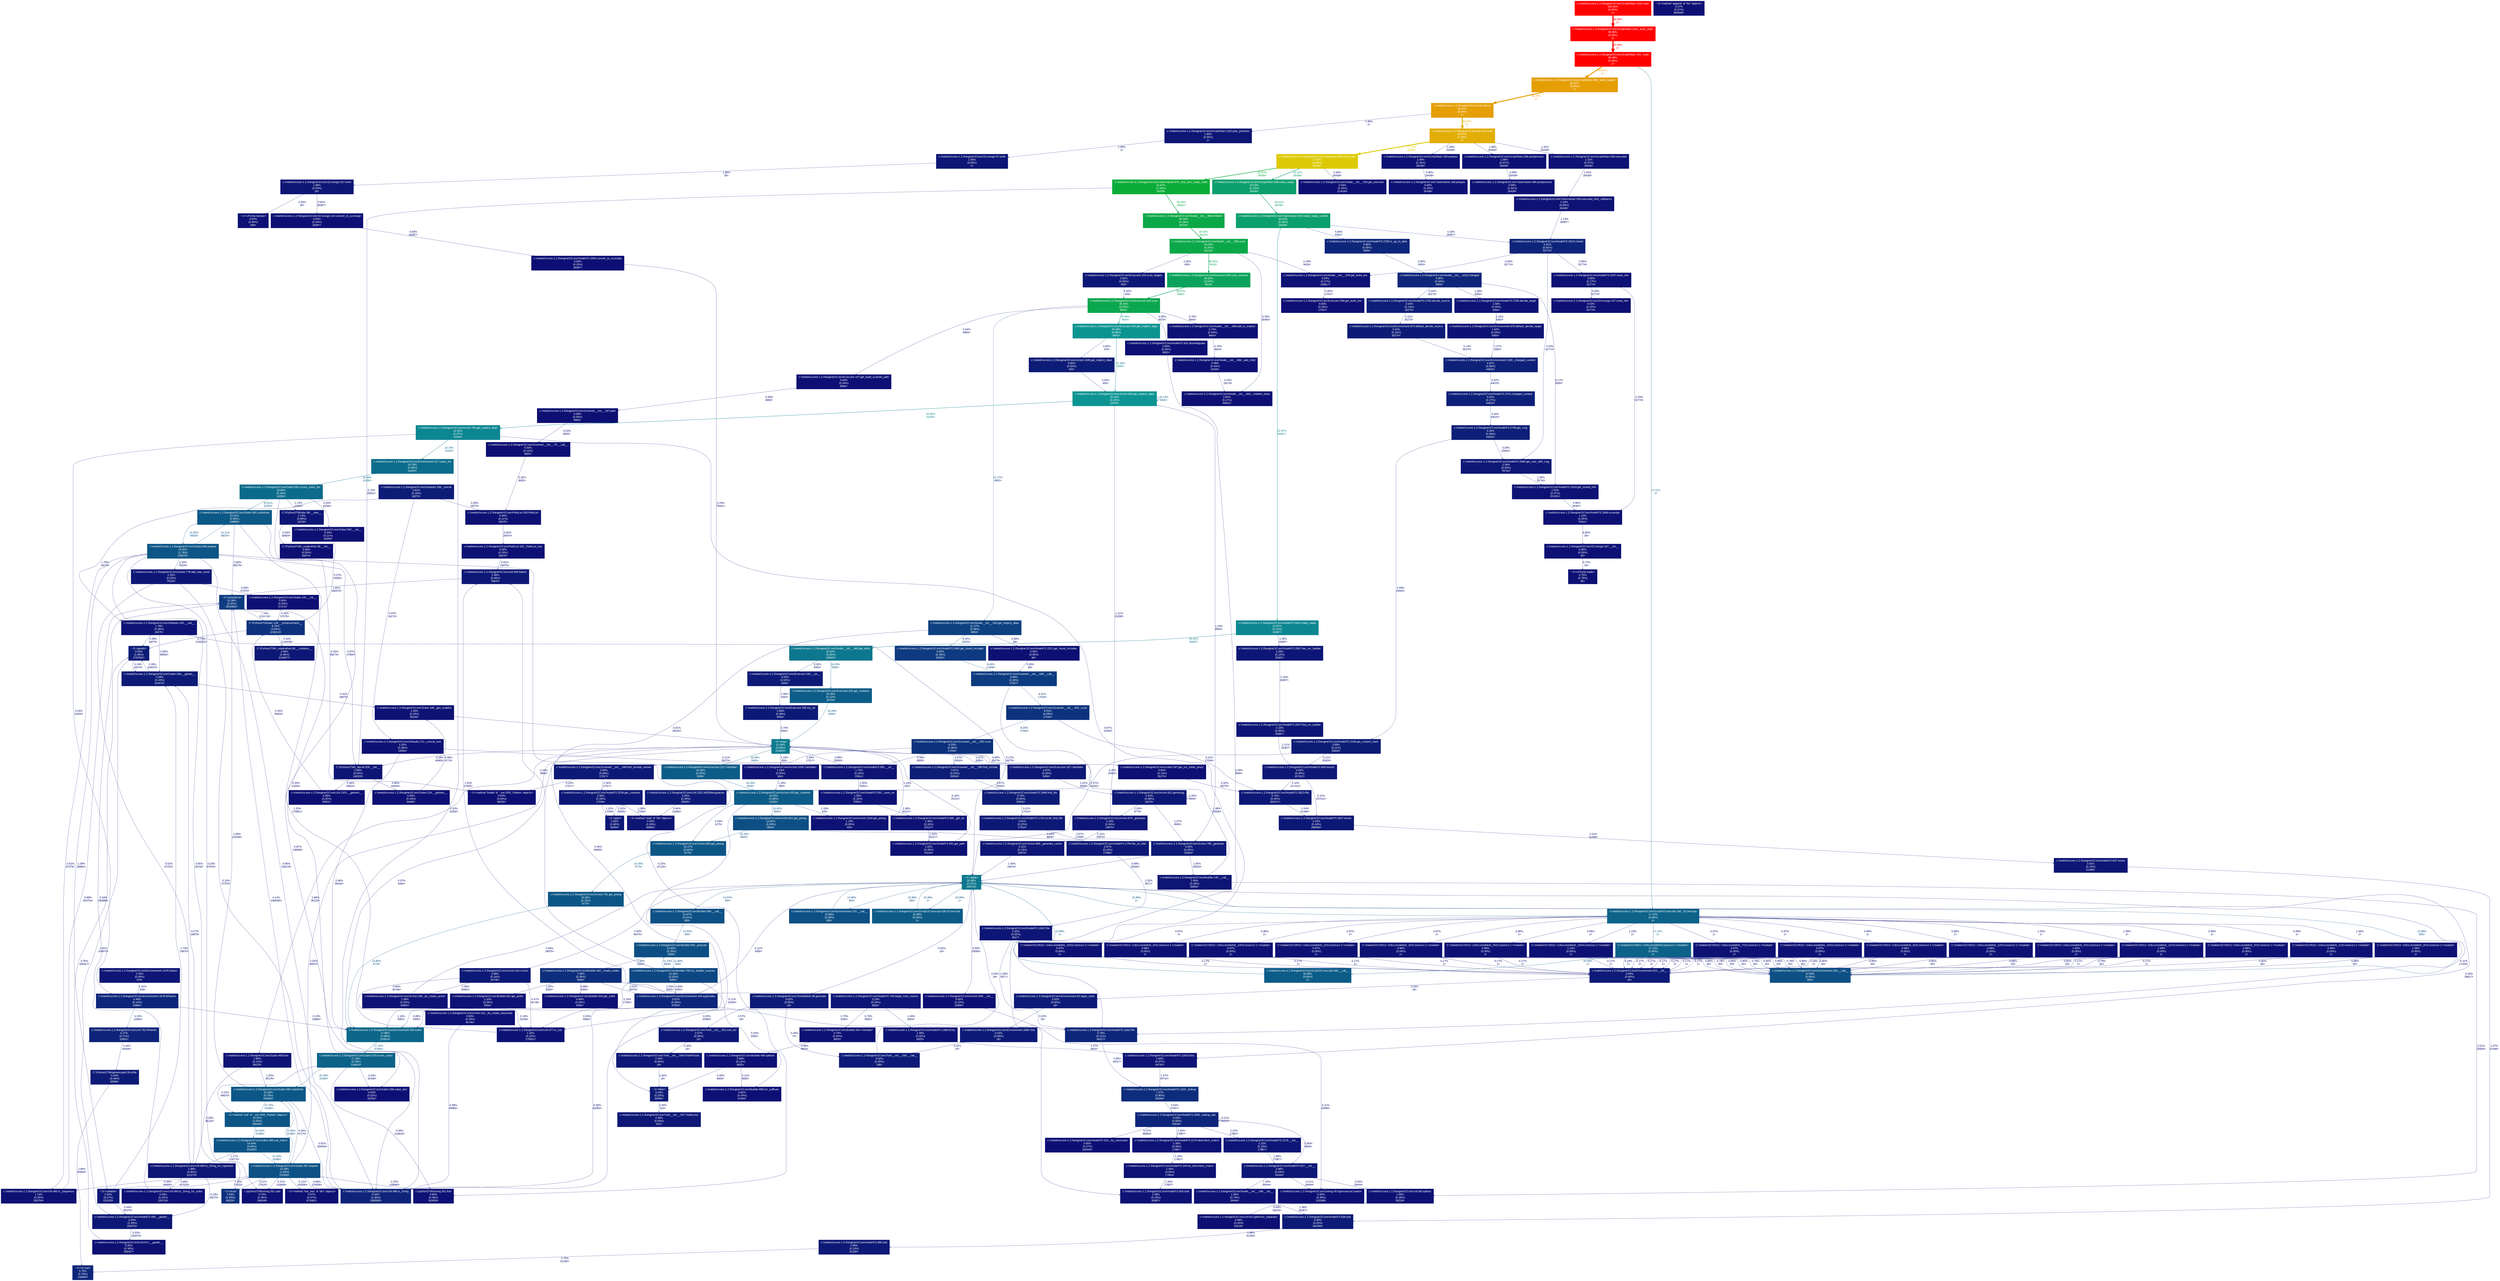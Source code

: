 digraph {
	graph [ranksep=0.25, fontname=Arial, nodesep=0.125];
	node [fontname=Arial, style=filled, height=0, width=0, shape=box, fontcolor=white];
	edge [fontname=Arial];
	5 [color="#0d1f78", fontcolor="#ffffff", fontsize="10.00", label="c:\\melski\\scons-1.2.0\\engine\\SCons\\Node\\FS:2706:get_csig\n4.34%\n(0.39%)\n44625×"];
	5 -> 770 [color="#0d0e73", label="0.30%\n25942×", arrowsize="0.35", fontsize="10.00", fontcolor="#0d0e73", labeldistance="0.50", penwidth="0.50"];
	5 -> 346 [color="#0d1c77", label="3.59%\n25925×", arrowsize="0.35", fontsize="10.00", fontcolor="#0d1c77", labeldistance="0.50", penwidth="0.50"];
	6 [color="#0d247a", fontcolor="#ffffff", fontsize="10.00", label="c:\\melski\\scons-1.2.0\\engine\\SCons\\Node\\FS:2524:visited\n5.31%\n(0.81%)\n52774×"];
	6 -> 770 [color="#0d1575", label="2.04%\n52774×", arrowsize="0.35", fontsize="10.00", fontcolor="#0d1575", labeldistance="0.50", penwidth="0.50"];
	6 -> 369 [color="#0d0f74", label="0.63%\n52774×", arrowsize="0.35", fontsize="10.00", fontcolor="#0d0f74", labeldistance="0.50", penwidth="0.50"];
	6 -> 341 [color="#0d1074", label="0.85%\n52774×", arrowsize="0.35", fontsize="10.00", fontcolor="#0d1074", labeldistance="0.50", penwidth="0.50"];
	7 [color="#0d1174", fontcolor="#ffffff", fontsize="10.00", label="c:\\melski\\scons-1.2.0\\engine\\SCons\\Util:88:splitext\n1.05%\n(0.28%)\n53219×"];
	7 -> 752 [color="#0d0f73", label="0.58%\n53219×", arrowsize="0.35", fontsize="10.00", fontcolor="#0d0f73", labeldistance="0.50", penwidth="0.50"];
	9 [color="#0d1575", fontcolor="#ffffff", fontsize="10.00", label="c:\\melski\\scons-1.2.0\\engine\\SCons\\Builder:140:__call__\n1.90%\n(0.18%)\n25500×"];
	9 -> 218 [color="#0d1174", label="1.08%\n25500×", arrowsize="0.35", fontsize="10.00", fontcolor="#0d1174", labeldistance="0.50", penwidth="0.50"];
	9 -> 7 [color="#0d0f73", label="0.51%\n25500×", arrowsize="0.35", fontsize="10.00", fontcolor="#0d0f73", labeldistance="0.50", penwidth="0.50"];
	10 [color="#0d1776", fontcolor="#ffffff", fontsize="10.00", label="c:\\melski\\scons-1.2.0\\engine\\SCons\\Node\\FS:527:__init__\n2.48%\n(0.43%)\n26444×"];
	10 -> 7 [color="#0d0f73", label="0.52%\n26444×", arrowsize="0.35", fontsize="10.00", fontcolor="#0d0f73", labeldistance="0.50", penwidth="0.50"];
	10 -> 463 [color="#0d1274", label="1.30%\n26444×", arrowsize="0.35", fontsize="10.00", fontcolor="#0d1274", labeldistance="0.50", penwidth="0.50"];
	10 -> 989 [color="#0d0d73", label="0.11%\n26444×", arrowsize="0.35", fontsize="10.00", fontcolor="#0d0d73", labeldistance="0.50", penwidth="0.50"];
	19 [color="#0aac38", fontcolor="#ffffff", fontsize="10.00", label="c:\\melski\\scons-1.2.0\\engine\\SCons\\Taskmaster:675:_find_next_ready_node\n42.87%\n(1.04%)\n26439×"];
	19 -> 115 [color="#0ba848", label="40.29%\n35822×", arrowsize="0.63", fontsize="10.00", fontcolor="#0ba848", labeldistance="1.61", penwidth="1.61"];
	19 -> 569 [color="#0d1074", label="0.75%\n35822×", arrowsize="0.35", fontsize="10.00", fontcolor="#0d1074", labeldistance="0.50", penwidth="0.50"];
	21 [color="#0d1a77", fontcolor="#ffffff", fontsize="10.00", label="c:\\melski\\scons-1.2.0\\engine\\SCons\\Environment:915:__init__\n3.04%\n(0.00%)\n18×"];
	21 -> 84 [color="#0d1a77", label="3.02%\n18×", arrowsize="0.35", fontsize="10.00", fontcolor="#0d1a77", labeldistance="0.50", penwidth="0.50"];
	23 [color="#ff0000", fontcolor="#ffffff", fontsize="10.00", label="c:\\melski\\scons-1.2.0\\engine\\SCons\\Script\\Main:724:_main\n99.99%\n(0.00%)\n1×"];
	23 -> 290 [color="#e59e04", label="82.87%\n1×", arrowsize="0.91", fontsize="10.00", fontcolor="#e59e04", labeldistance="3.31", penwidth="3.31"];
	23 -> 236 [color="#0c6289", label="17.12%\n1×", arrowsize="0.41", fontsize="10.00", fontcolor="#0c6289", labeldistance="0.68", penwidth="0.68"];
	46 [color="#0d1174", fontcolor="#ffffff", fontsize="10.00", label="c:\\melski\\scons-1.2.0\\engine\\SCons\\Node\\FS:691:get_path\n1.02%\n(0.35%)\n25144×"];
	46 -> 218 [color="#0d0d73", label="0.16%\n25141×", arrowsize="0.35", fontsize="10.00", fontcolor="#0d0d73", labeldistance="0.50", penwidth="0.50"];
	48 [color="#0d4f85", fontcolor="#ffffff", fontsize="10.00", label="c:\\melski\\scons-1.2.0\\engine\\SCons\\Builder:545:_execute\n13.92%\n(0.25%)\n9350×"];
	48 -> 164 [color="#0d2e7c", label="7.56%\n9350×", arrowsize="0.35", fontsize="10.00", fontcolor="#0d2e7c", labeldistance="0.50", penwidth="0.50"];
	48 -> 200 [color="#0d4783", label="12.40%\n850×", arrowsize="0.35", fontsize="10.00", fontcolor="#0d4783", labeldistance="0.50", penwidth="0.50"];
	52 [color="#0d1375", fontcolor="#ffffff", fontsize="10.00", label="c:\\melski\\scons-1.2.0\\engine\\SCons\\Node\\FS:2174:diskcheck_match\n1.40%\n(0.06%)\n17887×"];
	52 -> 126 [color="#0d1274", label="1.34%\n17887×", arrowsize="0.35", fontsize="10.00", fontcolor="#0d1274", labeldistance="0.50", penwidth="0.50"];
	53 [color="#0d257a", fontcolor="#ffffff", fontsize="10.00", label="c:\\melski\\scons-1.2.0\\engine\\SCons\\Node\\FS:2000:_lookup_abs\n5.63%\n(0.50%)\n63540×"];
	53 -> 10 [color="#0d1074", label="0.80%\n8500×", arrowsize="0.35", fontsize="10.00", fontcolor="#0d1074", labeldistance="0.50", penwidth="0.50"];
	53 -> 307 [color="#0d1676", label="2.22%\n17887×", arrowsize="0.35", fontsize="10.00", fontcolor="#0d1676", labeldistance="0.50", penwidth="0.50"];
	53 -> 382 [color="#0d0e73", label="0.37%\n89983×", arrowsize="0.35", fontsize="10.00", fontcolor="#0d0e73", labeldistance="0.50", penwidth="0.50"];
	53 -> 52 [color="#0d1375", label="1.40%\n17887×", arrowsize="0.35", fontsize="10.00", fontcolor="#0d1375", labeldistance="0.50", penwidth="0.50"];
	53 -> 53 [color="#0d0e73", label="0.21%\n26422×", arrowsize="0.35", fontsize="10.00", fontcolor="#0d0e73", labeldistance="0.50", penwidth="0.50"];
	80 [color="#0c5586", fontcolor="#ffffff", fontsize="10.00", label="c:\\melski\\scons-1.2.0\\engine\\SCons\\Subst:608:expand\n14.92%\n(1.78%)\n239275×"];
	80 -> 944 [color="#0d0e73", label="0.23%\n87975×", arrowsize="0.35", fontsize="10.00", fontcolor="#0d0e73", labeldistance="0.50", penwidth="0.50"];
	80 -> 900 [color="#0d1174", label="0.95%\n239275×", arrowsize="0.35", fontsize="10.00", fontcolor="#0d1174", labeldistance="0.50", penwidth="0.50"];
	80 -> 645 [color="#0d1e78", label="3.95%\n18700×", arrowsize="0.35", fontsize="10.00", fontcolor="#0d1e78", labeldistance="0.50", penwidth="0.50"];
	80 -> 551 [color="#0d0f73", label="0.51%\n67575×", arrowsize="0.35", fontsize="10.00", fontcolor="#0d0f73", labeldistance="0.50", penwidth="0.50"];
	80 -> 1259 [color="#0d0e73", label="0.22%\n87125×", arrowsize="0.35", fontsize="10.00", fontcolor="#0d0e73", labeldistance="0.50", penwidth="0.50"];
	80 -> 610 [color="#0d1274", label="1.29%\n28900×", arrowsize="0.35", fontsize="10.00", fontcolor="#0d1274", labeldistance="0.50", penwidth="0.50"];
	80 -> 185 [color="#0d4b84", label="13.11%\n59075×", arrowsize="0.36", fontsize="10.00", fontcolor="#0d4b84", labeldistance="0.52", penwidth="0.52"];
	80 -> 569 [color="#0d1174", label="0.97%\n47600×", arrowsize="0.35", fontsize="10.00", fontcolor="#0d1174", labeldistance="0.50", penwidth="0.50"];
	80 -> 603 [color="#0d1676", label="2.32%\n75225×", arrowsize="0.35", fontsize="10.00", fontcolor="#0d1676", labeldistance="0.50", penwidth="0.50"];
	84 [color="#0d1a77", fontcolor="#ffffff", fontsize="10.00", label="c:\\melski\\scons-1.2.0\\engine\\SCons\\Environment:92:apply_tools\n3.02%\n(0.00%)\n18×"];
	84 -> 912 [color="#0d1a77", label="3.02%\n18×", arrowsize="0.35", fontsize="10.00", fontcolor="#0d1a77", labeldistance="0.50", penwidth="0.50"];
	90 [color="#0d1876", fontcolor="#ffffff", fontsize="10.00", label="C:\\Python27\\lib\\_weakrefset:68:__contains__\n2.66%\n(2.66%)\n2146877×"];
	91 [color="#0d317d", fontcolor="#ffffff", fontsize="10.00", label="C:\\Python27\\lib\\abc:128:__instancecheck__\n8.15%\n(4.64%)\n1156212×"];
	91 -> 608 [color="#0d1074", label="0.71%\n1156212×", arrowsize="0.35", fontsize="10.00", fontcolor="#0d1074", labeldistance="0.50", penwidth="0.50"];
	91 -> 90 [color="#0d1876", label="2.64%\n2126035×", arrowsize="0.35", fontsize="10.00", fontcolor="#0d1876", labeldistance="0.50", penwidth="0.50"];
	106 [color="#0d0f73", fontcolor="#ffffff", fontsize="10.00", label="c:\\melski\\scons-1.2.0\\engine\\SCons\\Node\\__init__:263:get_executor\n0.54%\n(0.40%)\n214530×"];
	114 [color="#0ba849", fontcolor="#ffffff", fontsize="10.00", label="c:\\melski\\scons-1.2.0\\engine\\SCons\\Node\\__init__:595:scan\n40.03%\n(0.20%)\n45223×"];
	114 -> 515 [color="#0ba35c", label="36.62%\n9418×", arrowsize="0.61", fontsize="10.00", fontcolor="#0ba35c", labeldistance="1.46", penwidth="1.46"];
	114 -> 197 [color="#0d0e73", label="0.35%\n26455×", arrowsize="0.35", fontsize="10.00", fontcolor="#0d0e73", labeldistance="0.50", penwidth="0.50"];
	114 -> 369 [color="#0d0e73", label="0.19%\n9418×", arrowsize="0.35", fontsize="10.00", fontcolor="#0d0e73", labeldistance="0.50", penwidth="0.50"];
	114 -> 1243 [color="#0d1876", label="2.62%\n493×", arrowsize="0.35", fontsize="10.00", fontcolor="#0d1876", labeldistance="0.50", penwidth="0.50"];
	115 [color="#0ba848", fontcolor="#ffffff", fontsize="10.00", label="c:\\melski\\scons-1.2.0\\engine\\SCons\\Node\\__init__:969:children\n40.34%\n(0.18%)\n45223×"];
	115 -> 114 [color="#0ba849", label="40.03%\n45223×", arrowsize="0.63", fontsize="10.00", fontcolor="#0ba849", labeldistance="1.60", penwidth="1.60"];
	121 [color="#ff0000", fontcolor="#ffffff", fontsize="10.00", label="c:\\melski\\scons-1.2.0\\engine\\SCons\\Script\\Main:1231:main\n100.00%\n(0.00%)\n1×"];
	121 -> 493 [color="#ff0000", label="99.99%\n1×", arrowsize="1.00", fontsize="10.00", fontcolor="#ff0000", labeldistance="4.00", penwidth="4.00"];
	123 [color="#0c778e", fontcolor="#ffffff", fontsize="10.00", label="~:0:<apply>\n20.58%\n(0.37%)\n168720×"];
	123 -> 1038 [color="#0d5085", label="13.98%\n850×", arrowsize="0.37", fontsize="10.00", fontcolor="#0d5085", labeldistance="0.56", penwidth="0.56"];
	123 -> 161 [color="#0d1976", label="2.83%\n45475×", arrowsize="0.35", fontsize="10.00", fontcolor="#0d1976", labeldistance="0.50", penwidth="0.50"];
	123 -> 1202 [color="#0d0d73", label="0.11%\n17425×", arrowsize="0.35", fontsize="10.00", fontcolor="#0d0d73", labeldistance="0.50", penwidth="0.50"];
	123 -> 947 [color="#0d0f73", label="0.50%\n20090×", arrowsize="0.35", fontsize="10.00", fontcolor="#0d0f73", labeldistance="0.50", penwidth="0.50"];
	123 -> 321 [color="#0d1a77", label="3.02%\n18×", arrowsize="0.35", fontsize="10.00", fontcolor="#0d1a77", labeldistance="0.50", penwidth="0.50"];
	123 -> 196 [color="#0d5085", label="13.97%\n850×", arrowsize="0.37", fontsize="10.00", fontcolor="#0d5085", labeldistance="0.56", penwidth="0.56"];
	123 -> 344 [color="#0c5b87", label="15.99%\n1×", arrowsize="0.40", fontsize="10.00", fontcolor="#0c5b87", labeldistance="0.64", penwidth="0.64"];
	123 -> 858 [color="#0d0d73", label="0.18%\n35817×", arrowsize="0.35", fontsize="10.00", fontcolor="#0d0d73", labeldistance="0.50", penwidth="0.50"];
	123 -> 236 [color="#0c5b87", label="15.99%\n1×", arrowsize="0.40", fontsize="10.00", fontcolor="#0c5b87", labeldistance="0.64", penwidth="0.64"];
	126 [color="#0d1274", fontcolor="#ffffff", fontsize="10.00", label="c:\\melski\\scons-1.2.0\\engine\\SCons\\Node\\FS:344:do_diskcheck_match\n1.34%\n(0.04%)\n17943×"];
	126 -> 1043 [color="#0d1274", label="1.30%\n17887×", arrowsize="0.35", fontsize="10.00", fontcolor="#0d1274", labeldistance="0.50", penwidth="0.50"];
	134 [color="#0d1876", fontcolor="#ffffff", fontsize="10.00", label="c:\\melski\\scons-1.2.0\\engine\\SCons\\Node\\FS:1794:file_on_disk\n2.67%\n(0.10%)\n17068×"];
	134 -> 510 [color="#0d1676", label="2.32%\n8517×", arrowsize="0.35", fontsize="10.00", fontcolor="#0d1676", labeldistance="0.50", penwidth="0.50"];
	139 [color="#0c778e", fontcolor="#ffffff", fontsize="10.00", label="c:\\melski\\scons-1.2.0\\engine\\SCons\\Node\\__init__:683:get_binfo\n20.62%\n(0.83%)\n139622×"];
	139 -> 959 [color="#0d1a77", label="3.02%\n9350×", arrowsize="0.35", fontsize="10.00", fontcolor="#0d1a77", labeldistance="0.50", penwidth="0.50"];
	139 -> 223 [color="#0c5d88", label="16.25%\n9350×", arrowsize="0.40", fontsize="10.00", fontcolor="#0c5d88", labeldistance="0.65", penwidth="0.65"];
	140 [color="#0d267a", fontcolor="#ffffff", fontsize="10.00", label="c:\\melski\\scons-1.2.0\\engine\\SCons\\Node\\__init__:1015:changed\n5.80%\n(0.34%)\n9350×"];
	140 -> 704 [color="#0d1375", label="1.58%\n9350×", arrowsize="0.35", fontsize="10.00", fontcolor="#0d1375", labeldistance="0.50", penwidth="0.50"];
	140 -> 189 [color="#0d1c77", label="3.54%\n35275×", arrowsize="0.35", fontsize="10.00", fontcolor="#0d1c77", labeldistance="0.50", penwidth="0.50"];
	140 -> 210 [color="#0d0d73", label="0.17%\n9350×", arrowsize="0.35", fontsize="10.00", fontcolor="#0d0d73", labeldistance="0.50", penwidth="0.50"];
	142 [color="#0d1876", fontcolor="#ffffff", fontsize="10.00", label="c:\\melski\\scons-1.2.0\\engine\\SCons\\Node\\FS:495:__getattr__\n2.64%\n(1.93%)\n193375×"];
	142 -> 199 [color="#0d0f73", label="0.52%\n193375×", arrowsize="0.35", fontsize="10.00", fontcolor="#0d0f73", labeldistance="0.50", penwidth="0.50"];
	147 [color="#0d1776", fontcolor="#ffffff", fontsize="10.00", label="c:\\melski\\scons-1.2.0\\engine\\SCons\\Tool\\__init__:547:ToolExists\n2.40%\n(0.00%)\n522×"];
	158 [color="#0d0f73", fontcolor="#ffffff", fontsize="10.00", label="c:\\melski\\scons-1.2.0\\engine\\SCons\\Scanner\\__init__:187:path\n0.58%\n(0.05%)\n8993×"];
	158 -> 596 [color="#0d0f73", label="0.53%\n8925×", arrowsize="0.35", fontsize="10.00", fontcolor="#0d0f73", labeldistance="0.50", penwidth="0.50"];
	159 [color="#0d0f74", fontcolor="#ffffff", fontsize="10.00", label="c:\\melski\\scons-1.2.0\\engine\\SCons\\Executor:107:get_build_scanner_path\n0.64%\n(0.04%)\n8993×"];
	159 -> 158 [color="#0d0f73", label="0.58%\n8993×", arrowsize="0.35", fontsize="10.00", fontcolor="#0d0f73", labeldistance="0.50", penwidth="0.50"];
	160 [color="#0d1275", fontcolor="#ffffff", fontsize="10.00", label="c:\\melski\\scons-1.2.0\\engine\\SCons\\Action:338:_do_create_action\n1.38%\n(0.23%)\n45800×"];
	160 -> 123 [color="#0d0f73", label="0.56%\n19975×", arrowsize="0.35", fontsize="10.00", fontcolor="#0d0f73", labeldistance="0.50", penwidth="0.50"];
	160 -> 892 [color="#0d0e73", label="0.18%\n20108×", arrowsize="0.35", fontsize="10.00", fontcolor="#0d0e73", labeldistance="0.50", penwidth="0.50"];
	161 [color="#0d1976", fontcolor="#ffffff", fontsize="10.00", label="c:\\melski\\scons-1.2.0\\engine\\SCons\\Action:401:Action\n2.86%\n(0.16%)\n45746×"];
	161 -> 160 [color="#0d1275", label="1.38%\n45692×", arrowsize="0.35", fontsize="10.00", fontcolor="#0d1275", labeldistance="0.50", penwidth="0.50"];
	161 -> 792 [color="#0d1074", label="0.83%\n45746×", arrowsize="0.35", fontsize="10.00", fontcolor="#0d1074", labeldistance="0.50", penwidth="0.50"];
	161 -> 892 [color="#0d0f73", label="0.47%\n45746×", arrowsize="0.35", fontsize="10.00", fontcolor="#0d0f73", labeldistance="0.50", penwidth="0.50"];
	164 [color="#0d2e7c", fontcolor="#ffffff", fontsize="10.00", label="c:\\melski\\scons-1.2.0\\engine\\SCons\\Builder:482:_create_nodes\n7.56%\n(0.35%)\n9350×"];
	164 -> 791 [color="#0d1274", label="1.20%\n9350×", arrowsize="0.35", fontsize="10.00", fontcolor="#0d1274", labeldistance="0.50", penwidth="0.50"];
	164 -> 238 [color="#0d1575", label="2.01%\n28475×", arrowsize="0.35", fontsize="10.00", fontcolor="#0d1575", labeldistance="0.50", penwidth="0.50"];
	164 -> 242 [color="#0d1074", label="0.88%\n9350×", arrowsize="0.35", fontsize="10.00", fontcolor="#0d1074", labeldistance="0.50", penwidth="0.50"];
	164 -> 1118 [color="#0d1676", label="2.23%\n8925×", arrowsize="0.35", fontsize="10.00", fontcolor="#0d1676", labeldistance="0.50", penwidth="0.50"];
	183 [color="#0d0f74", fontcolor="#ffffff", fontsize="10.00", label="~:0:<method 'findall' of '_sre.SRE_Pattern' objects>\n0.64%\n(0.64%)\n86292×"];
	184 [color="#0d1976", fontcolor="#ffffff", fontsize="10.00", label="c:\\melski\\scons-1.2.0\\engine\\SCons\\Scanner\\__init__:349:find_include_names\n2.84%\n(0.08%)\n17017×"];
	184 -> 865 [color="#0d1876", label="2.56%\n17017×", arrowsize="0.35", fontsize="10.00", fontcolor="#0d1876", labeldistance="0.50", penwidth="0.50"];
	184 -> 183 [color="#0d0e73", label="0.20%\n17017×", arrowsize="0.35", fontsize="10.00", fontcolor="#0d0e73", labeldistance="0.50", penwidth="0.50"];
	185 [color="#0c5887", fontcolor="#ffffff", fontsize="10.00", label="c:\\melski\\scons-1.2.0\\engine\\SCons\\Subst:691:substitute\n15.51%\n(0.90%)\n136850×"];
	185 -> 417 [color="#0d0f74", label="0.60%\n69275×", arrowsize="0.35", fontsize="10.00", fontcolor="#0d0f74", labeldistance="0.50", penwidth="0.50"];
	185 -> 900 [color="#0d1074", label="0.87%\n136850×", arrowsize="0.35", fontsize="10.00", fontcolor="#0d1074", labeldistance="0.50", penwidth="0.50"];
	185 -> 80 [color="#0c5586", label="14.92%\n76925×", arrowsize="0.39", fontsize="10.00", fontcolor="#0c5586", labeldistance="0.60", penwidth="0.60"];
	185 -> 183 [color="#0d0f73", label="0.43%\n69275×", arrowsize="0.35", fontsize="10.00", fontcolor="#0d0f73", labeldistance="0.50", penwidth="0.50"];
	189 [color="#0d1c77", fontcolor="#ffffff", fontsize="10.00", label="c:\\melski\\scons-1.2.0\\engine\\SCons\\Node\\FS:2782:decide_source\n3.54%\n(0.13%)\n35275×"];
	189 -> 683 [color="#0d1b77", label="3.31%\n35275×", arrowsize="0.35", fontsize="10.00", fontcolor="#0d1b77", labeldistance="0.50", penwidth="0.50"];
	190 [color="#0d1676", fontcolor="#ffffff", fontsize="10.00", label="c:\\melski\\scons-1.2.0\\engine\\SCons\\Action:874:_generate\n2.16%\n(0.04%)\n19975×"];
	190 -> 466 [color="#0d1675", label="2.12%\n19975×", arrowsize="0.35", fontsize="10.00", fontcolor="#0d1675", labeldistance="0.50", penwidth="0.50"];
	191 [color="#0c9492", fontcolor="#ffffff", fontsize="10.00", label="c:\\melski\\scons-1.2.0\\engine\\SCons\\Action:829:get_implicit_deps\n25.32%\n(0.10%)\n18700×"];
	191 -> 614 [color="#0c8691", label="22.92%\n10200×", arrowsize="0.48", fontsize="10.00", fontcolor="#0c8691", labeldistance="0.92", penwidth="0.92"];
	191 -> 837 [color="#0d1274", label="1.19%\n8500×", arrowsize="0.35", fontsize="10.00", fontcolor="#0d1274", labeldistance="0.50", penwidth="0.50"];
	191 -> 190 [color="#0d1174", label="1.11%\n10200×", arrowsize="0.35", fontsize="10.00", fontcolor="#0d1174", labeldistance="0.50", penwidth="0.50"];
	191 -> 191 [color="#0c688a", label="18.13%\n8500×", arrowsize="0.43", fontsize="10.00", fontcolor="#0c688a", labeldistance="0.73", penwidth="0.73"];
	192 [color="#0d1876", fontcolor="#ffffff", fontsize="10.00", label="c:\\melski\\scons-1.2.0\\engine\\SCons\\Action:812:genstring\n2.63%\n(0.08%)\n18275×"];
	192 -> 192 [color="#0d1174", label="1.05%\n8500×", arrowsize="0.35", fontsize="10.00", fontcolor="#0d1174", labeldistance="0.50", penwidth="0.50"];
	192 -> 837 [color="#0d1275", label="1.37%\n8500×", arrowsize="0.35", fontsize="10.00", fontcolor="#0d1275", labeldistance="0.50", penwidth="0.50"];
	192 -> 190 [color="#0d1174", label="1.05%\n9775×", arrowsize="0.35", fontsize="10.00", fontcolor="#0d1174", labeldistance="0.50", penwidth="0.50"];
	196 [color="#0d5085", fontcolor="#ffffff", fontsize="10.00", label="c:\\melski\\scons-1.2.0\\engine\\SCons\\Builder:586:__call__\n13.97%\n(0.01%)\n850×"];
	196 -> 48 [color="#0d4f85", label="13.92%\n850×", arrowsize="0.37", fontsize="10.00", fontcolor="#0d4f85", labeldistance="0.56", penwidth="0.56"];
	197 [color="#0d0f74", fontcolor="#ffffff", fontsize="10.00", label="c:\\melski\\scons-1.2.0\\engine\\SCons\\Node\\__init__:892:_children_reset\n0.60%\n(0.17%)\n45631×"];
	198 [color="#0d1174", fontcolor="#ffffff", fontsize="10.00", label="c:\\melski\\scons-1.2.0\\engine\\SCons\\Node\\__init__:866:_add_child\n0.99%\n(0.44%)\n19193×"];
	198 -> 197 [color="#0d0e73", label="0.24%\n19176×", arrowsize="0.35", fontsize="10.00", fontcolor="#0d0e73", labeldistance="0.50", penwidth="0.50"];
	199 [color="#0d0f73", fontcolor="#ffffff", fontsize="10.00", label="c:\\melski\\scons-1.2.0\\engine\\SCons\\Util:671:__getattr__\n0.55%\n(0.30%)\n206427×"];
	199 -> 608 [color="#0d0e73", label="0.25%\n206427×", arrowsize="0.35", fontsize="10.00", fontcolor="#0d0e73", labeldistance="0.50", penwidth="0.50"];
	200 [color="#0d4783", fontcolor="#ffffff", fontsize="10.00", label="c:\\melski\\scons-1.2.0\\engine\\SCons\\Builder:700:src_builder_sources\n12.40%\n(0.32%)\n9350×"];
	200 -> 578 [color="#0d0e73", label="0.19%\n17425×", arrowsize="0.35", fontsize="10.00", fontcolor="#0d0e73", labeldistance="0.50", penwidth="0.50"];
	200 -> 263 [color="#0d0d73", label="0.18%\n9350×", arrowsize="0.35", fontsize="10.00", fontcolor="#0d0d73", labeldistance="0.50", penwidth="0.50"];
	200 -> 201 [color="#0d0e73", label="0.20%\n9350×", arrowsize="0.35", fontsize="10.00", fontcolor="#0d0e73", labeldistance="0.50", penwidth="0.50"];
	200 -> 238 [color="#0d1c77", label="3.60%\n9350×", arrowsize="0.35", fontsize="10.00", fontcolor="#0d1c77", labeldistance="0.50", penwidth="0.50"];
	200 -> 48 [color="#0d4081", label="11.10%\n8500×", arrowsize="0.35", fontsize="10.00", fontcolor="#0d4081", labeldistance="0.50", penwidth="0.50"];
	201 [color="#0d0f74", fontcolor="#ffffff", fontsize="10.00", label="c:\\melski\\scons-1.2.0\\engine\\SCons\\Builder:808:src_suffixes\n0.62%\n(0.24%)\n31450×"];
	210 [color="#0d1375", fontcolor="#ffffff", fontsize="10.00", label="c:\\melski\\scons-1.2.0\\engine\\SCons\\Node\\FS:2419:get_stored_info\n1.52%\n(0.47%)\n201301×"];
	210 -> 938 [color="#0d1174", label="0.95%\n26387×", arrowsize="0.35", fontsize="10.00", fontcolor="#0d1174", labeldistance="0.50", penwidth="0.50"];
	218 [color="#0c7a8e", fontcolor="#ffffff", fontsize="10.00", label="~:0:<map>\n21.08%\n(0.99%)\n310653×"];
	218 -> 1025 [color="#0c5c88", label="16.06%\n9350×", arrowsize="0.40", fontsize="10.00", fontcolor="#0c5c88", labeldistance="0.64", penwidth="0.64"];
	218 -> 777 [color="#0d1274", label="1.19%\n850×", arrowsize="0.35", fontsize="10.00", fontcolor="#0d1274", labeldistance="0.50", penwidth="0.50"];
	218 -> 244 [color="#0d1475", label="1.66%\n36125×", arrowsize="0.35", fontsize="10.00", fontcolor="#0d1475", labeldistance="0.50", penwidth="0.50"];
	218 -> 569 [color="#0d0e73", label="0.28%\n45900×", arrowsize="0.35", fontsize="10.00", fontcolor="#0d0e73", labeldistance="0.50", penwidth="0.50"];
	218 -> 578 [color="#0d0e73", label="0.37%\n3400×", arrowsize="0.35", fontsize="10.00", fontcolor="#0d0e73", labeldistance="0.50", penwidth="0.50"];
	218 -> 1142 [color="#0d1876", label="2.67%\n9350×", arrowsize="0.35", fontsize="10.00", fontcolor="#0d1876", labeldistance="0.50", penwidth="0.50"];
	218 -> 592 [color="#0d1174", label="0.99%\n25500×", arrowsize="0.35", fontsize="10.00", fontcolor="#0d1174", labeldistance="0.50", penwidth="0.50"];
	218 -> 996 [color="#0d0f74", label="0.60%\n35275×", arrowsize="0.35", fontsize="10.00", fontcolor="#0d0f74", labeldistance="0.50", penwidth="0.50"];
	222 [color="#0d1977", fontcolor="#ffffff", fontsize="10.00", label="c:\\melski\\scons-1.2.0\\engine\\SCons\\Executor:185:my_str\n2.99%\n(0.09%)\n9350×"];
	222 -> 218 [color="#0d1876", label="2.70%\n9350×", arrowsize="0.35", fontsize="10.00", fontcolor="#0d1876", labeldistance="0.50", penwidth="0.50"];
	223 [color="#0c5d88", fontcolor="#ffffff", fontsize="10.00", label="c:\\melski\\scons-1.2.0\\engine\\SCons\\Executor:202:get_contents\n16.26%\n(0.12%)\n18700×"];
	223 -> 218 [color="#0c5c88", label="16.09%\n9350×", arrowsize="0.40", fontsize="10.00", fontcolor="#0c5c88", labeldistance="0.64", penwidth="0.64"];
	224 [color="#0c9491", fontcolor="#ffffff", fontsize="10.00", label="c:\\melski\\scons-1.2.0\\engine\\SCons\\Executor:320:get_implicit_deps\n25.48%\n(0.09%)\n9843×"];
	224 -> 1072 [color="#0d1c77", label="3.65%\n425×", arrowsize="0.35", fontsize="10.00", fontcolor="#0d1c77", labeldistance="0.50", penwidth="0.50"];
	224 -> 191 [color="#0c7e8f", label="21.68%\n9350×", arrowsize="0.47", fontsize="10.00", fontcolor="#0c7e8f", labeldistance="0.87", penwidth="0.87"];
	234 [color="#0d0f73", fontcolor="#ffffff", fontsize="10.00", label="c:\\melski\\scons-1.2.0\\engine\\SCons\\Executor:358:get_build_env\n0.50%\n(0.03%)\n17037×"];
	235 [color="#0d1174", fontcolor="#ffffff", fontsize="10.00", label="C:\\melski\\SCONS1~1\\d\\sconsbld\\d1_10\\SConstruct:1:<module>\n0.97%\n(0.00%)\n1×"];
	235 -> 21 [color="#0d0d73", label="0.17%\n1×", arrowsize="0.35", fontsize="10.00", fontcolor="#0d0d73", labeldistance="0.50", penwidth="0.50"];
	235 -> 605 [color="#0d1074", label="0.80%\n50×", arrowsize="0.35", fontsize="10.00", fontcolor="#0d1074", labeldistance="0.50", penwidth="0.50"];
	236 [color="#0c6289", fontcolor="#ffffff", fontsize="10.00", label="c:\\melski\\scons-1.2.0\\engine\\SCons\\Script\\SConscript:166:_SConscript\n17.12%\n(0.06%)\n2×"];
	236 -> 271 [color="#0d1174", label="0.96%\n1×", arrowsize="0.35", fontsize="10.00", fontcolor="#0d1174", labeldistance="0.50", penwidth="0.50"];
	236 -> 272 [color="#0d1174", label="0.97%\n1×", arrowsize="0.35", fontsize="10.00", fontcolor="#0d1174", labeldistance="0.50", penwidth="0.50"];
	236 -> 273 [color="#0d1174", label="0.97%\n1×", arrowsize="0.35", fontsize="10.00", fontcolor="#0d1174", labeldistance="0.50", penwidth="0.50"];
	236 -> 274 [color="#0d1174", label="0.96%\n1×", arrowsize="0.35", fontsize="10.00", fontcolor="#0d1174", labeldistance="0.50", penwidth="0.50"];
	236 -> 275 [color="#0d1174", label="0.97%\n1×", arrowsize="0.35", fontsize="10.00", fontcolor="#0d1174", labeldistance="0.50", penwidth="0.50"];
	236 -> 276 [color="#0d1174", label="0.96%\n1×", arrowsize="0.35", fontsize="10.00", fontcolor="#0d1174", labeldistance="0.50", penwidth="0.50"];
	236 -> 277 [color="#0d1174", label="0.96%\n1×", arrowsize="0.35", fontsize="10.00", fontcolor="#0d1174", labeldistance="0.50", penwidth="0.50"];
	236 -> 278 [color="#0d1174", label="0.96%\n1×", arrowsize="0.35", fontsize="10.00", fontcolor="#0d1174", labeldistance="0.50", penwidth="0.50"];
	236 -> 279 [color="#0d1174", label="1.03%\n1×", arrowsize="0.35", fontsize="10.00", fontcolor="#0d1174", labeldistance="0.50", penwidth="0.50"];
	236 -> 280 [color="#0d1174", label="0.99%\n1×", arrowsize="0.35", fontsize="10.00", fontcolor="#0d1174", labeldistance="0.50", penwidth="0.50"];
	236 -> 281 [color="#0d1174", label="1.13%\n1×", arrowsize="0.35", fontsize="10.00", fontcolor="#0d1174", labeldistance="0.50", penwidth="0.50"];
	236 -> 282 [color="#0d1174", label="0.96%\n1×", arrowsize="0.35", fontsize="10.00", fontcolor="#0d1174", labeldistance="0.50", penwidth="0.50"];
	236 -> 283 [color="#0d1174", label="1.09%\n1×", arrowsize="0.35", fontsize="10.00", fontcolor="#0d1174", labeldistance="0.50", penwidth="0.50"];
	236 -> 284 [color="#0d1174", label="1.06%\n1×", arrowsize="0.35", fontsize="10.00", fontcolor="#0d1174", labeldistance="0.50", penwidth="0.50"];
	236 -> 285 [color="#0c6289", label="17.12%\n1×", arrowsize="0.41", fontsize="10.00", fontcolor="#0c6289", labeldistance="0.68", penwidth="0.68"];
	236 -> 286 [color="#0d1174", label="0.97%\n1×", arrowsize="0.35", fontsize="10.00", fontcolor="#0d1174", labeldistance="0.50", penwidth="0.50"];
	236 -> 235 [color="#0d1174", label="0.97%\n1×", arrowsize="0.35", fontsize="10.00", fontcolor="#0d1174", labeldistance="0.50", penwidth="0.50"];
	238 [color="#0d257a", fontcolor="#ffffff", fontsize="10.00", label="c:\\melski\\scons-1.2.0\\engine\\SCons\\Environment:444:arg2nodes\n5.61%\n(0.30%)\n37825×"];
	238 -> 900 [color="#0d0f73", label="0.56%\n62050×", arrowsize="0.35", fontsize="10.00", fontcolor="#0d0f73", labeldistance="0.50", penwidth="0.50"];
	238 -> 263 [color="#0d1375", label="1.52%\n37825×", arrowsize="0.35", fontsize="10.00", fontcolor="#0d1375", labeldistance="0.50", penwidth="0.50"];
	238 -> 1202 [color="#0d1876", label="2.70%\n9350×", arrowsize="0.35", fontsize="10.00", fontcolor="#0d1876", labeldistance="0.50", penwidth="0.50"];
	238 -> 123 [color="#0d0d73", label="0.11%\n9350×", arrowsize="0.35", fontsize="10.00", fontcolor="#0d0d73", labeldistance="0.50", penwidth="0.50"];
	238 -> 892 [color="#0d0d73", label="0.15%\n9350×", arrowsize="0.35", fontsize="10.00", fontcolor="#0d0d73", labeldistance="0.50", penwidth="0.50"];
	241 [color="#0d3a80", fontcolor="#ffffff", fontsize="10.00", label="c:\\melski\\scons-1.2.0\\engine\\SCons\\Node\\FS:2460:get_found_includes\n9.90%\n(0.36%)\n25925×"];
	241 -> 462 [color="#0d387f", label="9.43%\n17459×", arrowsize="0.35", fontsize="10.00", fontcolor="#0d387f", labeldistance="0.50", penwidth="0.50"];
	242 [color="#0d1074", fontcolor="#ffffff", fontsize="10.00", label="c:\\melski\\scons-1.2.0\\engine\\SCons\\Builder:632:get_suffix\n0.88%\n(0.03%)\n9350×"];
	242 -> 578 [color="#0d1074", label="0.85%\n9350×", arrowsize="0.35", fontsize="10.00", fontcolor="#0d1074", labeldistance="0.50", penwidth="0.50"];
	244 [color="#0d1475", fontcolor="#ffffff", fontsize="10.00", label="c:\\melski\\scons-1.2.0\\engine\\SCons\\Subst:458:func\n1.66%\n(0.12%)\n36125×"];
	244 -> 631 [color="#0d1274", label="1.25%\n36125×", arrowsize="0.35", fontsize="10.00", fontcolor="#0d1274", labeldistance="0.50", penwidth="0.50"];
	244 -> 607 [color="#0d0e73", label="0.29%\n36125×", arrowsize="0.35", fontsize="10.00", fontcolor="#0d0e73", labeldistance="0.50", penwidth="0.50"];
	246 [color="#0d1074", fontcolor="#ffffff", fontsize="10.00", label="c:\\melski\\scons-1.2.0\\engine\\SCons\\Taskmaster:158:prepare\n0.90%\n(0.20%)\n26438×"];
	247 [color="#0d1174", fontcolor="#ffffff", fontsize="10.00", label="c:\\melski\\scons-1.2.0\\engine\\SCons\\Script\\Main:165:prepare\n1.09%\n(0.16%)\n26438×"];
	247 -> 246 [color="#0d1074", label="0.90%\n26438×", arrowsize="0.35", fontsize="10.00", fontcolor="#0d1074", labeldistance="0.50", penwidth="0.50"];
	249 [color="#0c6b8b", fontcolor="#ffffff", fontsize="10.00", label="c:\\melski\\scons-1.2.0\\engine\\SCons\\Subst:562:scons_subst_list\n18.68%\n(0.18%)\n10200×"];
	249 -> 416 [color="#0d0f73", label="0.54%\n10200×", arrowsize="0.35", fontsize="10.00", fontcolor="#0d0f73", labeldistance="0.50", penwidth="0.50"];
	249 -> 298 [color="#0d1675", label="2.14%\n10200×", arrowsize="0.35", fontsize="10.00", fontcolor="#0d1675", labeldistance="0.50", penwidth="0.50"];
	249 -> 185 [color="#0c5887", label="15.51%\n10200×", arrowsize="0.39", fontsize="10.00", fontcolor="#0c5887", labeldistance="0.62", penwidth="0.62"];
	249 -> 635 [color="#0d0e73", label="0.20%\n10200×", arrowsize="0.35", fontsize="10.00", fontcolor="#0d0e73", labeldistance="0.50", penwidth="0.50"];
	250 [color="#0c6c8b", fontcolor="#ffffff", fontsize="10.00", label="c:\\melski\\scons-1.2.0\\engine\\SCons\\Environment:517:subst_list\n18.78%\n(0.09%)\n10200×"];
	250 -> 249 [color="#0c6b8b", label="18.68%\n10200×", arrowsize="0.43", fontsize="10.00", fontcolor="#0c6b8b", labeldistance="0.75", penwidth="0.75"];
	256 [color="#0d1074", fontcolor="#ffffff", fontsize="10.00", label="c:\\melski\\scons-1.2.0\\engine\\SCons\\Util:560:to_String_for_subst\n0.69%\n(0.43%)\n225710×"];
	256 -> 417 [color="#0d0d73", label="0.16%\n262685×", arrowsize="0.35", fontsize="10.00", fontcolor="#0d0d73", labeldistance="0.50", penwidth="0.50"];
	258 [color="#0d1274", fontcolor="#ffffff", fontsize="10.00", label="c:\\melski\\scons-1.2.0\\engine\\SCons\\Action:1030:get_presig\n1.19%\n(0.00%)\n425×"];
	258 -> 218 [color="#0d1274", label="1.19%\n425×", arrowsize="0.35", fontsize="10.00", fontcolor="#0d1274", labeldistance="0.50", penwidth="0.50"];
	262 [color="#0c5b88", fontcolor="#ffffff", fontsize="10.00", label="c:\\melski\\scons-1.2.0\\engine\\SCons\\Action:420:get_contents\n16.03%\n(0.06%)\n10200×"];
	262 -> 258 [color="#0d1274", label="1.19%\n425×", arrowsize="0.35", fontsize="10.00", fontcolor="#0d1274", labeldistance="0.50", penwidth="0.50"];
	262 -> 583 [color="#0d4f85", label="13.81%\n8500×", arrowsize="0.37", fontsize="10.00", fontcolor="#0d4f85", labeldistance="0.55", penwidth="0.55"];
	262 -> 900 [color="#0d0d73", label="0.11%\n10200×", arrowsize="0.35", fontsize="10.00", fontcolor="#0d0d73", labeldistance="0.50", penwidth="0.50"];
	262 -> 471 [color="#0d1575", label="2.03%\n1275×", arrowsize="0.35", fontsize="10.00", fontcolor="#0d1575", labeldistance="0.50", penwidth="0.50"];
	263 [color="#0d1776", fontcolor="#ffffff", fontsize="10.00", label="c:\\melski\\scons-1.2.0\\engine\\SCons\\Util:506:flatten\n2.36%\n(0.46%)\n78625×"];
	263 -> 417 [color="#0d1475", label="1.81%\n346375×", arrowsize="0.35", fontsize="10.00", fontcolor="#0d1475", labeldistance="0.50", penwidth="0.50"];
	266 [color="#0d1074", fontcolor="#ffffff", fontsize="10.00", label="c:\\melski\\scons-1.2.0\\engine\\SCons\\PathList:181:_PathList_key\n0.82%\n(0.15%)\n28475×"];
	266 -> 263 [color="#0d0f74", label="0.61%\n28475×", arrowsize="0.35", fontsize="10.00", fontcolor="#0d0f74", labeldistance="0.50", penwidth="0.50"];
	270 [color="#0d1274", fontcolor="#ffffff", fontsize="10.00", label="c:\\melski\\scons-1.2.0\\engine\\SCons\\Node\\FS:600:_get_str\n1.36%\n(0.16%)\n25127×"];
	270 -> 46 [color="#0d1174", label="1.02%\n25127×", arrowsize="0.35", fontsize="10.00", fontcolor="#0d1174", labeldistance="0.50", penwidth="0.50"];
	271 [color="#0d1174", fontcolor="#ffffff", fontsize="10.00", label="C:\\melski\\SCONS1~1\\d\\sconsbld\\d1_0\\SConstruct:1:<module>\n0.96%\n(0.00%)\n1×"];
	271 -> 21 [color="#0d0d73", label="0.17%\n1×", arrowsize="0.35", fontsize="10.00", fontcolor="#0d0d73", labeldistance="0.50", penwidth="0.50"];
	271 -> 605 [color="#0d1074", label="0.79%\n50×", arrowsize="0.35", fontsize="10.00", fontcolor="#0d1074", labeldistance="0.50", penwidth="0.50"];
	272 [color="#0d1174", fontcolor="#ffffff", fontsize="10.00", label="C:\\melski\\SCONS1~1\\d\\sconsbld\\d1_13\\SConstruct:1:<module>\n0.97%\n(0.00%)\n1×"];
	272 -> 21 [color="#0d0d73", label="0.17%\n1×", arrowsize="0.35", fontsize="10.00", fontcolor="#0d0d73", labeldistance="0.50", penwidth="0.50"];
	272 -> 605 [color="#0d1074", label="0.80%\n50×", arrowsize="0.35", fontsize="10.00", fontcolor="#0d1074", labeldistance="0.50", penwidth="0.50"];
	273 [color="#0d1174", fontcolor="#ffffff", fontsize="10.00", label="C:\\melski\\SCONS1~1\\d\\sconsbld\\d1_2\\SConstruct:1:<module>\n0.97%\n(0.00%)\n1×"];
	273 -> 21 [color="#0d0d73", label="0.17%\n1×", arrowsize="0.35", fontsize="10.00", fontcolor="#0d0d73", labeldistance="0.50", penwidth="0.50"];
	273 -> 605 [color="#0d1074", label="0.80%\n50×", arrowsize="0.35", fontsize="10.00", fontcolor="#0d1074", labeldistance="0.50", penwidth="0.50"];
	274 [color="#0d1174", fontcolor="#ffffff", fontsize="10.00", label="C:\\melski\\SCONS1~1\\d\\sconsbld\\d1_9\\SConstruct:1:<module>\n0.96%\n(0.00%)\n1×"];
	274 -> 21 [color="#0d0d73", label="0.17%\n1×", arrowsize="0.35", fontsize="10.00", fontcolor="#0d0d73", labeldistance="0.50", penwidth="0.50"];
	274 -> 605 [color="#0d1074", label="0.80%\n50×", arrowsize="0.35", fontsize="10.00", fontcolor="#0d1074", labeldistance="0.50", penwidth="0.50"];
	275 [color="#0d1174", fontcolor="#ffffff", fontsize="10.00", label="C:\\melski\\SCONS1~1\\d\\sconsbld\\d1_14\\SConstruct:1:<module>\n0.97%\n(0.00%)\n1×"];
	275 -> 21 [color="#0d0d73", label="0.17%\n1×", arrowsize="0.35", fontsize="10.00", fontcolor="#0d0d73", labeldistance="0.50", penwidth="0.50"];
	275 -> 605 [color="#0d1074", label="0.80%\n50×", arrowsize="0.35", fontsize="10.00", fontcolor="#0d1074", labeldistance="0.50", penwidth="0.50"];
	276 [color="#0d1174", fontcolor="#ffffff", fontsize="10.00", label="C:\\melski\\SCONS1~1\\d\\sconsbld\\d1_5\\SConstruct:1:<module>\n0.96%\n(0.00%)\n1×"];
	276 -> 21 [color="#0d0d73", label="0.16%\n1×", arrowsize="0.35", fontsize="10.00", fontcolor="#0d0d73", labeldistance="0.50", penwidth="0.50"];
	276 -> 605 [color="#0d1074", label="0.79%\n50×", arrowsize="0.35", fontsize="10.00", fontcolor="#0d1074", labeldistance="0.50", penwidth="0.50"];
	277 [color="#0d1174", fontcolor="#ffffff", fontsize="10.00", label="C:\\melski\\SCONS1~1\\d\\sconsbld\\d1_12\\SConstruct:1:<module>\n0.96%\n(0.00%)\n1×"];
	277 -> 21 [color="#0d0d73", label="0.17%\n1×", arrowsize="0.35", fontsize="10.00", fontcolor="#0d0d73", labeldistance="0.50", penwidth="0.50"];
	277 -> 605 [color="#0d1074", label="0.80%\n50×", arrowsize="0.35", fontsize="10.00", fontcolor="#0d1074", labeldistance="0.50", penwidth="0.50"];
	278 [color="#0d1174", fontcolor="#ffffff", fontsize="10.00", label="C:\\melski\\SCONS1~1\\d\\sconsbld\\d1_3\\SConstruct:1:<module>\n0.96%\n(0.00%)\n1×"];
	278 -> 21 [color="#0d0d73", label="0.17%\n1×", arrowsize="0.35", fontsize="10.00", fontcolor="#0d0d73", labeldistance="0.50", penwidth="0.50"];
	278 -> 605 [color="#0d1074", label="0.79%\n50×", arrowsize="0.35", fontsize="10.00", fontcolor="#0d1074", labeldistance="0.50", penwidth="0.50"];
	279 [color="#0d1174", fontcolor="#ffffff", fontsize="10.00", label="C:\\melski\\SCONS1~1\\d\\sconsbld\\d1_4\\SConstruct:1:<module>\n1.03%\n(0.00%)\n1×"];
	279 -> 21 [color="#0d0d73", label="0.17%\n1×", arrowsize="0.35", fontsize="10.00", fontcolor="#0d0d73", labeldistance="0.50", penwidth="0.50"];
	279 -> 605 [color="#0d1074", label="0.86%\n50×", arrowsize="0.35", fontsize="10.00", fontcolor="#0d1074", labeldistance="0.50", penwidth="0.50"];
	280 [color="#0d1174", fontcolor="#ffffff", fontsize="10.00", label="C:\\melski\\SCONS1~1\\d\\sconsbld\\d1_1\\SConstruct:1:<module>\n0.99%\n(0.00%)\n1×"];
	280 -> 21 [color="#0d0d73", label="0.17%\n1×", arrowsize="0.35", fontsize="10.00", fontcolor="#0d0d73", labeldistance="0.50", penwidth="0.50"];
	280 -> 605 [color="#0d1074", label="0.82%\n50×", arrowsize="0.35", fontsize="10.00", fontcolor="#0d1074", labeldistance="0.50", penwidth="0.50"];
	281 [color="#0d1174", fontcolor="#ffffff", fontsize="10.00", label="C:\\melski\\SCONS1~1\\d\\sconsbld\\d1_15\\SConstruct:1:<module>\n1.13%\n(0.00%)\n1×"];
	281 -> 21 [color="#0d0d73", label="0.17%\n1×", arrowsize="0.35", fontsize="10.00", fontcolor="#0d0d73", labeldistance="0.50", penwidth="0.50"];
	281 -> 605 [color="#0d1174", label="0.96%\n50×", arrowsize="0.35", fontsize="10.00", fontcolor="#0d1174", labeldistance="0.50", penwidth="0.50"];
	282 [color="#0d1174", fontcolor="#ffffff", fontsize="10.00", label="C:\\melski\\SCONS1~1\\d\\sconsbld\\d1_6\\SConstruct:1:<module>\n0.96%\n(0.00%)\n1×"];
	282 -> 21 [color="#0d0d73", label="0.17%\n1×", arrowsize="0.35", fontsize="10.00", fontcolor="#0d0d73", labeldistance="0.50", penwidth="0.50"];
	282 -> 605 [color="#0d1074", label="0.80%\n50×", arrowsize="0.35", fontsize="10.00", fontcolor="#0d1074", labeldistance="0.50", penwidth="0.50"];
	283 [color="#0d1174", fontcolor="#ffffff", fontsize="10.00", label="C:\\melski\\SCONS1~1\\d\\sconsbld\\d1_11\\SConstruct:1:<module>\n1.09%\n(0.00%)\n1×"];
	283 -> 21 [color="#0d0d73", label="0.17%\n1×", arrowsize="0.35", fontsize="10.00", fontcolor="#0d0d73", labeldistance="0.50", penwidth="0.50"];
	283 -> 605 [color="#0d1174", label="0.92%\n50×", arrowsize="0.35", fontsize="10.00", fontcolor="#0d1174", labeldistance="0.50", penwidth="0.50"];
	284 [color="#0d1174", fontcolor="#ffffff", fontsize="10.00", label="C:\\melski\\SCONS1~1\\d\\sconsbld\\d1_8\\SConstruct:1:<module>\n1.06%\n(0.00%)\n1×"];
	284 -> 21 [color="#0d0d73", label="0.17%\n1×", arrowsize="0.35", fontsize="10.00", fontcolor="#0d0d73", labeldistance="0.50", penwidth="0.50"];
	284 -> 605 [color="#0d1074", label="0.89%\n50×", arrowsize="0.35", fontsize="10.00", fontcolor="#0d1074", labeldistance="0.50", penwidth="0.50"];
	285 [color="#0c6289", fontcolor="#ffffff", fontsize="10.00", label="C:\\melski\\SCONS1~1\\d\\sconsbld\\SConstruct:1:<module>\n17.12%\n(0.00%)\n1×"];
	285 -> 449 [color="#0c5c88", label="16.09%\n1×", arrowsize="0.40", fontsize="10.00", fontcolor="#0c5c88", labeldistance="0.64", penwidth="0.64"];
	285 -> 21 [color="#0d0e73", label="0.24%\n1×", arrowsize="0.35", fontsize="10.00", fontcolor="#0d0e73", labeldistance="0.50", penwidth="0.50"];
	285 -> 605 [color="#0d1074", label="0.79%\n50×", arrowsize="0.35", fontsize="10.00", fontcolor="#0d1074", labeldistance="0.50", penwidth="0.50"];
	286 [color="#0d1174", fontcolor="#ffffff", fontsize="10.00", label="C:\\melski\\SCONS1~1\\d\\sconsbld\\d1_7\\SConstruct:1:<module>\n0.97%\n(0.00%)\n1×"];
	286 -> 21 [color="#0d0d73", label="0.17%\n1×", arrowsize="0.35", fontsize="10.00", fontcolor="#0d0d73", labeldistance="0.50", penwidth="0.50"];
	286 -> 605 [color="#0d1074", label="0.80%\n50×", arrowsize="0.35", fontsize="10.00", fontcolor="#0d1074", labeldistance="0.50", penwidth="0.50"];
	289 [color="#e59e04", fontcolor="#ffffff", fontsize="10.00", label="c:\\melski\\scons-1.2.0\\engine\\SCons\\Job:98:run\n82.87%\n(0.00%)\n1×"];
	289 -> 464 [color="#e2ad04", label="80.97%\n1×", arrowsize="0.90", fontsize="10.00", fontcolor="#e2ad04", labeldistance="3.24", penwidth="3.24"];
	289 -> 787 [color="#0d1575", label="1.90%\n1×", arrowsize="0.35", fontsize="10.00", fontcolor="#0d1575", labeldistance="0.50", penwidth="0.50"];
	290 [color="#e59e04", fontcolor="#ffffff", fontsize="10.00", label="c:\\melski\\scons-1.2.0\\engine\\SCons\\Script\\Main:996:_build_targets\n82.87%\n(0.00%)\n1×"];
	290 -> 289 [color="#e59e04", label="82.87%\n1×", arrowsize="0.91", fontsize="10.00", fontcolor="#e59e04", labeldistance="3.31", penwidth="3.31"];
	291 [color="#0d0f73", fontcolor="#ffffff", fontsize="10.00", label="c:\\melski\\scons-1.2.0\\engine\\SCons\\Node\\FS:1521:get_found_includes\n0.56%\n(0.00%)\n68×"];
	291 -> 462 [color="#0d0f73", label="0.55%\n68×", arrowsize="0.35", fontsize="10.00", fontcolor="#0d0f73", labeldistance="0.50", penwidth="0.50"];
	292 [color="#0d0f74", fontcolor="#ffffff", fontsize="10.00", label="c:\\melski\\scons-1.2.0\\engine\\SCons\\Node\\FS:832:disambiguate\n0.65%\n(0.05%)\n8500×"];
	292 -> 1043 [color="#0d0e73", label="0.29%\n8500×", arrowsize="0.35", fontsize="10.00", fontcolor="#0d0e73", labeldistance="0.50", penwidth="0.50"];
	297 [color="#0d0f73", fontcolor="#ffffff", fontsize="10.00", label="C:\\Python27\\lib\\_weakrefset:36:__init__\n0.56%\n(0.55%)\n30674×"];
	298 [color="#0d1675", fontcolor="#ffffff", fontsize="10.00", label="C:\\Python27\\lib\\abc:86:__new__\n2.14%\n(0.80%)\n10218×"];
	298 -> 297 [color="#0d0f73", label="0.56%\n30654×", arrowsize="0.35", fontsize="10.00", fontcolor="#0d0f73", labeldistance="0.50", penwidth="0.50"];
	302 [color="#0d1174", fontcolor="#ffffff", fontsize="10.00", label="c:\\melski\\scons-1.2.0\\engine\\SCons\\Taskmaster:395:postprocess\n0.99%\n(0.52%)\n26438×"];
	303 [color="#0d1174", fontcolor="#ffffff", fontsize="10.00", label="c:\\melski\\scons-1.2.0\\engine\\SCons\\Script\\Main:286:postprocess\n1.06%\n(0.07%)\n26438×"];
	303 -> 302 [color="#0d1174", label="0.99%\n26438×", arrowsize="0.35", fontsize="10.00", fontcolor="#0d1174", labeldistance="0.50", penwidth="0.50"];
	307 [color="#0d1676", fontcolor="#ffffff", fontsize="10.00", label="c:\\melski\\scons-1.2.0\\engine\\SCons\\Node\\FS:2178:__init__\n2.22%\n(0.10%)\n17887×"];
	307 -> 10 [color="#0d1475", label="1.68%\n17887×", arrowsize="0.35", fontsize="10.00", fontcolor="#0d1475", labeldistance="0.50", penwidth="0.50"];
	318 [color="#0d4181", fontcolor="#ffffff", fontsize="10.00", label="c:\\melski\\scons-1.2.0\\engine\\SCons\\Node\\__init__:526:get_implicit_deps\n11.27%\n(0.38%)\n8993×"];
	318 -> 291 [color="#0d0f73", label="0.56%\n68×", arrowsize="0.35", fontsize="10.00", fontcolor="#0d0f73", labeldistance="0.50", penwidth="0.50"];
	318 -> 327 [color="#0d0e73", label="0.34%\n25993×", arrowsize="0.35", fontsize="10.00", fontcolor="#0d0e73", labeldistance="0.50", penwidth="0.50"];
	318 -> 241 [color="#0d3a80", label="9.90%\n25925×", arrowsize="0.35", fontsize="10.00", fontcolor="#0d3a80", labeldistance="0.50", penwidth="0.50"];
	320 [color="#0d1876", fontcolor="#ffffff", fontsize="10.00", label="c:\\melski\\scons-1.2.0\\engine\\SCons\\Tool\\__init__:551:tool_list\n2.57%\n(0.00%)\n18×"];
	320 -> 396 [color="#0d1776", label="2.40%\n18×", arrowsize="0.35", fontsize="10.00", fontcolor="#0d1776", labeldistance="0.50", penwidth="0.50"];
	321 [color="#0d1a77", fontcolor="#ffffff", fontsize="10.00", label="c:\\melski\\scons-1.2.0\\engine\\SCons\\Tool\\default:38:generate\n3.02%\n(0.00%)\n18×"];
	321 -> 320 [color="#0d1876", label="2.57%\n18×", arrowsize="0.35", fontsize="10.00", fontcolor="#0d1876", labeldistance="0.50", penwidth="0.50"];
	321 -> 819 [color="#0d0f73", label="0.44%\n72×", arrowsize="0.35", fontsize="10.00", fontcolor="#0d0f73", labeldistance="0.50", penwidth="0.50"];
	327 [color="#0d1b77", fontcolor="#ffffff", fontsize="10.00", label="~:0:<filter>\n3.24%\n(0.23%)\n35094×"];
	327 -> 147 [color="#0d1776", label="2.40%\n522×", arrowsize="0.35", fontsize="10.00", fontcolor="#0d1776", labeldistance="0.50", penwidth="0.50"];
	341 [color="#0d1074", fontcolor="#ffffff", fontsize="10.00", label="c:\\melski\\scons-1.2.0\\engine\\SCons\\Node\\FS:2297:store_info\n0.85%\n(0.17%)\n52774×"];
	341 -> 938 [color="#0d0d73", label="0.15%\n52774×", arrowsize="0.35", fontsize="10.00", fontcolor="#0d0d73", labeldistance="0.50", penwidth="0.50"];
	341 -> 765 [color="#0d0f73", label="0.53%\n52774×", arrowsize="0.35", fontsize="10.00", fontcolor="#0d0f73", labeldistance="0.50", penwidth="0.50"];
	344 [color="#0c5b87", fontcolor="#ffffff", fontsize="10.00", label="c:\\melski\\scons-1.2.0\\engine\\SCons\\Script\\SConscript:526:SConscript\n15.99%\n(0.00%)\n1×"];
	344 -> 123 [color="#0c5b87", label="15.99%\n1×", arrowsize="0.40", fontsize="10.00", fontcolor="#0c5b87", labeldistance="0.64", penwidth="0.64"];
	345 [color="#0d1b77", fontcolor="#ffffff", fontsize="10.00", label="c:\\melski\\scons-1.2.0\\engine\\SCons\\Util:1521:MD5filesignature\n3.25%\n(0.34%)\n25925×"];
	345 -> 1157 [color="#0d1375", label="1.52%\n25925×", arrowsize="0.35", fontsize="10.00", fontcolor="#0d1375", labeldistance="0.50", penwidth="0.50"];
	345 -> 971 [color="#0d1174", label="0.94%\n51850×", arrowsize="0.35", fontsize="10.00", fontcolor="#0d1174", labeldistance="0.50", penwidth="0.50"];
	346 [color="#0d1c77", fontcolor="#ffffff", fontsize="10.00", label="c:\\melski\\scons-1.2.0\\engine\\SCons\\Node\\FS:2246:get_content_hash\n3.59%\n(0.21%)\n25925×"];
	346 -> 864 [color="#0d0d73", label="0.11%\n25925×", arrowsize="0.35", fontsize="10.00", fontcolor="#0d0d73", labeldistance="0.50", penwidth="0.50"];
	346 -> 345 [color="#0d1b77", label="3.25%\n25925×", arrowsize="0.35", fontsize="10.00", fontcolor="#0d1b77", labeldistance="0.50", penwidth="0.50"];
	362 [color="#0d1676", fontcolor="#ffffff", fontsize="10.00", label="c:\\melski\\scons-1.2.0\\engine\\SCons\\Node\\FS:2547:find_src_builder\n2.16%\n(0.05%)\n26387×"];
	362 -> 864 [color="#0d1675", label="2.11%\n26387×", arrowsize="0.35", fontsize="10.00", fontcolor="#0d1675", labeldistance="0.50", penwidth="0.50"];
	363 [color="#0d1676", fontcolor="#ffffff", fontsize="10.00", label="c:\\melski\\scons-1.2.0\\engine\\SCons\\Node\\FS:2567:has_src_builder\n2.28%\n(0.12%)\n26387×"];
	363 -> 362 [color="#0d1676", label="2.16%\n26387×", arrowsize="0.35", fontsize="10.00", fontcolor="#0d1676", labeldistance="0.50", penwidth="0.50"];
	368 [color="#ddca05", fontcolor="#ffffff", fontsize="10.00", label="c:\\melski\\scons-1.2.0\\engine\\SCons\\Taskmaster:864:next_task\n77.22%\n(0.40%)\n26439×"];
	368 -> 106 [color="#0d0e73", label="0.30%\n26438×", arrowsize="0.35", fontsize="10.00", fontcolor="#0d0e73", labeldistance="0.50", penwidth="0.50"];
	368 -> 19 [color="#0aac38", label="42.87%\n26439×", arrowsize="0.65", fontsize="10.00", fontcolor="#0aac38", labeldistance="1.71", penwidth="1.71"];
	368 -> 981 [color="#0b9f6d", label="33.52%\n26438×", arrowsize="0.58", fontsize="10.00", fontcolor="#0b9f6d", labeldistance="1.34", penwidth="1.34"];
	369 [color="#0d1174", fontcolor="#ffffff", fontsize="10.00", label="c:\\melski\\scons-1.2.0\\engine\\SCons\\Node\\__init__:244:get_build_env\n0.94%\n(0.27%)\n106817×"];
	369 -> 234 [color="#0d0f73", label="0.50%\n17037×", arrowsize="0.35", fontsize="10.00", fontcolor="#0d0f73", labeldistance="0.50", penwidth="0.50"];
	379 [color="#0b9f6d", fontcolor="#ffffff", fontsize="10.00", label="c:\\melski\\scons-1.2.0\\engine\\SCons\\Taskmaster:354:make_ready_current\n33.41%\n(0.29%)\n26438×"];
	379 -> 6 [color="#0d1f78", label="4.18%\n26387×", arrowsize="0.35", fontsize="10.00", fontcolor="#0d1f78", labeldistance="0.50", penwidth="0.50"];
	379 -> 775 [color="#0c8691", label="22.97%\n26387×", arrowsize="0.48", fontsize="10.00", fontcolor="#0c8691", labeldistance="0.92", penwidth="0.92"];
	379 -> 941 [color="#0d267a", label="5.86%\n9350×", arrowsize="0.35", fontsize="10.00", fontcolor="#0d267a", labeldistance="0.50", penwidth="0.50"];
	382 [color="#0d0f74", fontcolor="#ffffff", fontsize="10.00", label="c:\\melski\\scons-1.2.0\\engine\\SCons\\Node\\FS:323:_my_normcase\n0.65%\n(0.27%)\n160340×"];
	396 [color="#0d1776", fontcolor="#ffffff", fontsize="10.00", label="c:\\melski\\scons-1.2.0\\engine\\SCons\\Tool\\__init__:546:FindAllTools\n2.40%\n(0.00%)\n18×"];
	396 -> 327 [color="#0d1776", label="2.40%\n18×", arrowsize="0.35", fontsize="10.00", fontcolor="#0d1776", labeldistance="0.50", penwidth="0.50"];
	398 [color="#0d1074", fontcolor="#ffffff", fontsize="10.00", label="c:\\melski\\scons-1.2.0\\engine\\SCons\\Builder:440:splitext\n0.68%\n(0.12%)\n8925×"];
	398 -> 327 [color="#0d0e73", label="0.40%\n8925×", arrowsize="0.35", fontsize="10.00", fontcolor="#0d0e73", labeldistance="0.50", penwidth="0.50"];
	398 -> 201 [color="#0d0d73", label="0.11%\n8925×", arrowsize="0.35", fontsize="10.00", fontcolor="#0d0d73", labeldistance="0.50", penwidth="0.50"];
	411 [color="#0ba74e", fontcolor="#ffffff", fontsize="10.00", label="c:\\melski\\scons-1.2.0\\engine\\SCons\\Executor:232:scan\n39.19%\n(0.24%)\n9843×"];
	411 -> 224 [color="#0c9491", label="25.48%\n9843×", arrowsize="0.50", fontsize="10.00", fontcolor="#0c9491", labeldistance="1.02", penwidth="1.02"];
	411 -> 292 [color="#0d0f74", label="0.59%\n8075×", arrowsize="0.35", fontsize="10.00", fontcolor="#0d0f74", labeldistance="0.50", penwidth="0.50"];
	411 -> 817 [color="#0d1074", label="0.75%\n9843×", arrowsize="0.35", fontsize="10.00", fontcolor="#0d1074", labeldistance="0.50", penwidth="0.50"];
	411 -> 318 [color="#0d4181", label="11.27%\n8993×", arrowsize="0.35", fontsize="10.00", fontcolor="#0d4181", labeldistance="0.50", penwidth="0.50"];
	411 -> 159 [color="#0d0f74", label="0.64%\n8993×", arrowsize="0.35", fontsize="10.00", fontcolor="#0d0f74", labeldistance="0.50", penwidth="0.50"];
	412 [color="#0d0f73", fontcolor="#ffffff", fontsize="10.00", label="c:\\melski\\scons-1.2.0\\engine\\SCons\\Util:1323:__getitem__\n0.56%\n(0.20%)\n35822×"];
	412 -> 91 [color="#0d0e73", label="0.25%\n35822×", arrowsize="0.35", fontsize="10.00", fontcolor="#0d0e73", labeldistance="0.50", penwidth="0.50"];
	415 [color="#0d0f74", fontcolor="#ffffff", fontsize="10.00", label="c:\\melski\\scons-1.2.0\\engine\\SCons\\Subst:131:__init__\n0.60%\n(0.20%)\n57375×"];
	415 -> 91 [color="#0d0e73", label="0.26%\n57375×", arrowsize="0.35", fontsize="10.00", fontcolor="#0d0e73", labeldistance="0.50", penwidth="0.50"];
	416 [color="#0d0f73", fontcolor="#ffffff", fontsize="10.00", label="c:\\melski\\scons-1.2.0\\engine\\SCons\\Subst:592:__init__\n0.54%\n(0.11%)\n10200×"];
	416 -> 91 [color="#0d0e73", label="0.27%\n10200×", arrowsize="0.35", fontsize="10.00", fontcolor="#0d0e73", labeldistance="0.50", penwidth="0.50"];
	417 [color="#0d3c80", fontcolor="#ffffff", fontsize="10.00", label="~:0:<isinstance>\n10.36%\n(3.20%)\n2810982×"];
	417 -> 91 [color="#0d2d7c", label="7.16%\n1015739×", arrowsize="0.35", fontsize="10.00", fontcolor="#0d2d7c", labeldistance="0.50", penwidth="0.50"];
	421 [color="#0d1676", fontcolor="#ffffff", fontsize="10.00", label="c:\\melski\\scons-1.2.0\\engine\\SCons\\Environment:1376:Detect\n2.32%\n(0.00%)\n576×"];
	421 -> 474 [color="#0d1676", label="2.31%\n648×", arrowsize="0.35", fontsize="10.00", fontcolor="#0d1676", labeldistance="0.50", penwidth="0.50"];
	449 [color="#0c5c88", fontcolor="#ffffff", fontsize="10.00", label="c:\\melski\\scons-1.2.0\\engine\\SCons\\Script\\SConscript:609:__call__\n16.09%\n(0.00%)\n1×"];
	449 -> 123 [color="#0c5b87", label="15.99%\n1×", arrowsize="0.40", fontsize="10.00", fontcolor="#0c5b87", labeldistance="0.64", penwidth="0.64"];
	455 [color="#0d1977", fontcolor="#ffffff", fontsize="10.00", label="c:\\melski\\scons-1.2.0\\engine\\SCons\\Node\\FS:1742:srcdir_find_file\n3.01%\n(0.22%)\n17510×"];
	455 -> 134 [color="#0d1876", label="2.67%\n17068×", arrowsize="0.35", fontsize="10.00", fontcolor="#0d1876", labeldistance="0.50", penwidth="0.50"];
	462 [color="#0d3b80", fontcolor="#ffffff", fontsize="10.00", label="c:\\melski\\scons-1.2.0\\engine\\SCons\\Scanner\\__init__:195:__call__\n9.98%\n(0.34%)\n17527×"];
	462 -> 546 [color="#0d337e", label="8.51%\n17034×", arrowsize="0.35", fontsize="10.00", fontcolor="#0d337e", labeldistance="0.50", penwidth="0.50"];
	462 -> 123 [color="#0d0e73", label="0.37%\n53242×", arrowsize="0.35", fontsize="10.00", fontcolor="#0d0e73", labeldistance="0.50", penwidth="0.50"];
	463 [color="#0d1274", fontcolor="#ffffff", fontsize="10.00", label="c:\\melski\\scons-1.2.0\\engine\\SCons\\Node\\__init__:188:__init__\n1.30%\n(0.73%)\n26444×"];
	464 [color="#e2ad04", fontcolor="#ffffff", fontsize="10.00", label="c:\\melski\\scons-1.2.0\\engine\\SCons\\Job:184:start\n80.97%\n(0.20%)\n1×"];
	464 -> 303 [color="#0d1174", label="1.06%\n26438×", arrowsize="0.35", fontsize="10.00", fontcolor="#0d1174", labeldistance="0.50", penwidth="0.50"];
	464 -> 368 [color="#ddca05", label="77.22%\n26439×", arrowsize="0.88", fontsize="10.00", fontcolor="#ddca05", labeldistance="3.09", penwidth="3.09"];
	464 -> 1110 [color="#0d1274", label="1.31%\n26438×", arrowsize="0.35", fontsize="10.00", fontcolor="#0d1274", labeldistance="0.50", penwidth="0.50"];
	464 -> 247 [color="#0d1174", label="1.09%\n26438×", arrowsize="0.35", fontsize="10.00", fontcolor="#0d1174", labeldistance="0.50", penwidth="0.50"];
	466 [color="#0d1675", fontcolor="#ffffff", fontsize="10.00", label="c:\\melski\\scons-1.2.0\\engine\\SCons\\Action:866:_generate_cache\n2.12%\n(0.13%)\n19975×"];
	466 -> 123 [color="#0d1575", label="1.93%\n19975×", arrowsize="0.35", fontsize="10.00", fontcolor="#0d1575", labeldistance="0.50", penwidth="0.50"];
	471 [color="#0c5686", fontcolor="#ffffff", fontsize="10.00", label="c:\\melski\\scons-1.2.0\\engine\\SCons\\Action:883:get_presig\n15.17%\n(0.04%)\n9775×"];
	471 -> 1092 [color="#0c5686", label="15.05%\n9775×", arrowsize="0.39", fontsize="10.00", fontcolor="#0c5686", labeldistance="0.60", penwidth="0.60"];
	473 [color="#0d247a", fontcolor="#ffffff", fontsize="10.00", label="c:\\melski\\scons-1.2.0\\engine\\SCons\\Util:752:WhereIs\n5.27%\n(0.71%)\n10902×"];
	473 -> 1035 [color="#0d1b77", label="3.44%\n83568×", arrowsize="0.35", fontsize="10.00", fontcolor="#0d1b77", labeldistance="0.50", penwidth="0.50"];
	474 [color="#0d257a", fontcolor="#ffffff", fontsize="10.00", label="c:\\melski\\scons-1.2.0\\engine\\SCons\\Environment:1678:WhereIs\n5.49%\n(0.14%)\n10884×"];
	474 -> 473 [color="#0d2379", label="5.19%\n10884×", arrowsize="0.35", fontsize="10.00", fontcolor="#0d2379", labeldistance="0.50", penwidth="0.50"];
	474 -> 578 [color="#0d0d73", label="0.13%\n10884×", arrowsize="0.35", fontsize="10.00", fontcolor="#0d0d73", labeldistance="0.50", penwidth="0.50"];
	479 [color="#0d1d77", fontcolor="#ffffff", fontsize="10.00", label="c:\\melski\\scons-1.2.0\\engine\\SCons\\Node\\FS:2948:find_file\n3.70%\n(0.55%)\n25925×"];
	479 -> 455 [color="#0d1977", label="3.01%\n17510×", arrowsize="0.35", fontsize="10.00", fontcolor="#0d1977", labeldistance="0.50", penwidth="0.50"];
	483 [color="#0d2d7c", fontcolor="#ffffff", fontsize="10.00", label="c:\\melski\\scons-1.2.0\\engine\\SCons\\Node\\FS:1103:_lookup\n7.27%\n(0.80%)\n90339×"];
	483 -> 53 [color="#0d257a", label="5.63%\n37097×", arrowsize="0.35", fontsize="10.00", fontcolor="#0d257a", labeldistance="0.50", penwidth="0.50"];
	493 [color="#ff0000", fontcolor="#ffffff", fontsize="10.00", label="c:\\melski\\scons-1.2.0\\engine\\SCons\\Script\\Main:1192:_exec_main\n99.99%\n(0.00%)\n1×"];
	493 -> 23 [color="#ff0000", label="99.99%\n1×", arrowsize="1.00", fontsize="10.00", fontcolor="#ff0000", labeldistance="4.00", penwidth="4.00"];
	500 [color="#0d327d", fontcolor="#ffffff", fontsize="10.00", label="c:\\melski\\scons-1.2.0\\engine\\SCons\\Scanner\\__init__:352:scan\n8.20%\n(0.38%)\n17034×"];
	500 -> 1121 [color="#0d1d78", label="3.87%\n25500×", arrowsize="0.35", fontsize="10.00", fontcolor="#0d1d78", labeldistance="0.50", penwidth="0.50"];
	500 -> 592 [color="#0d0f73", label="0.59%\n8500×", arrowsize="0.35", fontsize="10.00", fontcolor="#0d0f73", labeldistance="0.50", penwidth="0.50"];
	500 -> 184 [color="#0d1976", label="2.84%\n17017×", arrowsize="0.35", fontsize="10.00", fontcolor="#0d1976", labeldistance="0.50", penwidth="0.50"];
	510 [color="#0d1676", fontcolor="#ffffff", fontsize="10.00", label="c:\\melski\\scons-1.2.0\\engine\\SCons\\Node\\FS:1382:File\n2.32%\n(0.02%)\n8517×"];
	510 -> 1202 [color="#0d1676", label="2.30%\n8517×", arrowsize="0.35", fontsize="10.00", fontcolor="#0d1676", labeldistance="0.50", penwidth="0.50"];
	515 [color="#0ba35c", fontcolor="#ffffff", fontsize="10.00", label="c:\\melski\\scons-1.2.0\\engine\\SCons\\Executor:228:scan_sources\n36.62%\n(0.04%)\n9418×"];
	515 -> 411 [color="#0ba35d", label="36.57%\n9350×", arrowsize="0.60", fontsize="10.00", fontcolor="#0ba35d", labeldistance="1.46", penwidth="1.46"];
	538 [color="#0d1074", fontcolor="#ffffff", fontsize="10.00", label="~:0:<cPickle.loads>\n0.75%\n(0.75%)\n36×"];
	539 [color="#0d1074", fontcolor="#ffffff", fontsize="10.00", label="c:\\melski\\scons-1.2.0\\engine\\SCons\\SConsign:187:__init__\n0.85%\n(0.03%)\n35×"];
	539 -> 538 [color="#0d1074", label="0.74%\n35×", arrowsize="0.35", fontsize="10.00", fontcolor="#0d1074", labeldistance="0.50", penwidth="0.50"];
	546 [color="#0d337e", fontcolor="#ffffff", fontsize="10.00", label="c:\\melski\\scons-1.2.0\\engine\\SCons\\Scanner\\__init__:328:_scan\n8.51%\n(0.09%)\n17034×"];
	546 -> 500 [color="#0d327d", label="8.20%\n17034×", arrowsize="0.35", fontsize="10.00", fontcolor="#0d327d", labeldistance="0.50", penwidth="0.50"];
	546 -> 639 [color="#0d0e73", label="0.21%\n17034×", arrowsize="0.35", fontsize="10.00", fontcolor="#0d0e73", labeldistance="0.50", penwidth="0.50"];
	551 [color="#0d1174", fontcolor="#ffffff", fontsize="10.00", label="c:\\melski\\scons-1.2.0\\engine\\SCons\\Util:480:is_Sequence\n1.14%\n(0.25%)\n200754×"];
	551 -> 417 [color="#0d1074", label="0.89%\n200754×", arrowsize="0.35", fontsize="10.00", fontcolor="#0d1074", labeldistance="0.50", penwidth="0.50"];
	552 [color="#0c5285", fontcolor="#ffffff", fontsize="10.00", label="c:\\melski\\scons-1.2.0\\engine\\SCons\\Subst:397:expand\n14.29%\n(1.60%)\n215935×"];
	552 -> 944 [color="#0d0e73", label="0.31%\n116060×", arrowsize="0.35", fontsize="10.00", fontcolor="#0d0e73", labeldistance="0.50", penwidth="0.50"];
	552 -> 610 [color="#0d1174", label="1.10%\n27625×", arrowsize="0.35", fontsize="10.00", fontcolor="#0d1174", labeldistance="0.50", penwidth="0.50"];
	552 -> 900 [color="#0d1074", label="0.88%\n215935×", arrowsize="0.35", fontsize="10.00", fontcolor="#0d1074", labeldistance="0.50", penwidth="0.50"];
	552 -> 645 [color="#0d1c77", label="3.67%\n27625×", arrowsize="0.35", fontsize="10.00", fontcolor="#0d1c77", labeldistance="0.50", penwidth="0.50"];
	552 -> 551 [color="#0d0f73", label="0.49%\n64600×", arrowsize="0.35", fontsize="10.00", fontcolor="#0d0f73", labeldistance="0.50", penwidth="0.50"];
	552 -> 1259 [color="#0d0e73", label="0.25%\n105860×", arrowsize="0.35", fontsize="10.00", fontcolor="#0d0e73", labeldistance="0.50", penwidth="0.50"];
	552 -> 1200 [color="#0d0d73", label="0.12%\n192595×", arrowsize="0.35", fontsize="10.00", fontcolor="#0d0d73", labeldistance="0.50", penwidth="0.50"];
	552 -> 631 [color="#0d4b84", label="13.05%\n31485×", arrowsize="0.36", fontsize="10.00", fontcolor="#0d4b84", labeldistance="0.52", penwidth="0.52"];
	552 -> 218 [color="#0d1776", label="2.52%\n36975×", arrowsize="0.35", fontsize="10.00", fontcolor="#0d1776", labeldistance="0.50", penwidth="0.50"];
	553 [color="#0d1274", fontcolor="#ffffff", fontsize="10.00", label="c:\\melski\\scons-1.2.0\\engine\\SCons\\Subst:185:_gen_nodelist\n1.30%\n(0.25%)\n39100×"];
	553 -> 218 [color="#0d1074", label="0.81%\n39100×", arrowsize="0.35", fontsize="10.00", fontcolor="#0d1074", labeldistance="0.50", penwidth="0.50"];
	565 [color="#0d1174", fontcolor="#ffffff", fontsize="10.00", label="c:\\melski\\scons-1.2.0\\engine\\SCons\\PathList:200:PathList\n0.94%\n(0.11%)\n28475×"];
	565 -> 266 [color="#0d1074", label="0.82%\n28475×", arrowsize="0.35", fontsize="10.00", fontcolor="#0d1074", labeldistance="0.50", penwidth="0.50"];
	569 [color="#0d1575", fontcolor="#ffffff", fontsize="10.00", label="C:\\Python27\\lib\\_abcoll:528:__iter__\n2.06%\n(0.54%)\n146323×"];
	569 -> 412 [color="#0d0f73", label="0.56%\n35822×", arrowsize="0.35", fontsize="10.00", fontcolor="#0d0f73", labeldistance="0.50", penwidth="0.50"];
	569 -> 1134 [color="#0d1074", label="0.90%\n54400×", arrowsize="0.35", fontsize="10.00", fontcolor="#0d1074", labeldistance="0.50", penwidth="0.50"];
	578 [color="#0c678a", fontcolor="#ffffff", fontsize="10.00", label="c:\\melski\\scons-1.2.0\\engine\\SCons\\Environment:493:subst\n17.96%\n(0.58%)\n116610×"];
	578 -> 586 [color="#0c6289", label="17.25%\n97060×", arrowsize="0.42", fontsize="10.00", fontcolor="#0c6289", labeldistance="0.69", penwidth="0.69"];
	583 [color="#0d4f85", fontcolor="#ffffff", fontsize="10.00", label="c:\\melski\\scons-1.2.0\\engine\\SCons\\Action:821:get_presig\n13.81%\n(0.03%)\n8500×"];
	583 -> 837 [color="#0d0f74", label="0.64%\n8500×", arrowsize="0.35", fontsize="10.00", fontcolor="#0d0f74", labeldistance="0.50", penwidth="0.50"];
	583 -> 471 [color="#0d4b84", label="13.15%\n8500×", arrowsize="0.36", fontsize="10.00", fontcolor="#0d4b84", labeldistance="0.53", penwidth="0.53"];
	586 [color="#0c6289", fontcolor="#ffffff", fontsize="10.00", label="c:\\melski\\scons-1.2.0\\engine\\SCons\\Subst:370:scons_subst\n17.25%\n(0.78%)\n116610×"];
	586 -> 1259 [color="#0d0e73", label="0.33%\n116610×", arrowsize="0.35", fontsize="10.00", fontcolor="#0d0e73", labeldistance="0.50", penwidth="0.50"];
	586 -> 599 [color="#0d0e73", label="0.21%\n64670×", arrowsize="0.35", fontsize="10.00", fontcolor="#0d0e73", labeldistance="0.50", penwidth="0.50"];
	586 -> 631 [color="#0c5787", label="15.26%\n31485×", arrowsize="0.39", fontsize="10.00", fontcolor="#0c5787", labeldistance="0.61", penwidth="0.61"];
	586 -> 635 [color="#0d0f73", label="0.43%\n32335×", arrowsize="0.35", fontsize="10.00", fontcolor="#0d0f73", labeldistance="0.50", penwidth="0.50"];
	591 [color="#0d1375", fontcolor="#ffffff", fontsize="10.00", label="c:\\melski\\scons-1.2.0\\engine\\SCons\\Node\\FS:591:_save_str\n1.55%\n(0.19%)\n70551×"];
	591 -> 270 [color="#0d1274", label="1.36%\n25127×", arrowsize="0.35", fontsize="10.00", fontcolor="#0d1274", labeldistance="0.50", penwidth="0.50"];
	592 [color="#0d1475", fontcolor="#ffffff", fontsize="10.00", label="c:\\melski\\scons-1.2.0\\engine\\SCons\\Node\\FS:581:__str__\n1.72%\n(0.16%)\n70551×"];
	592 -> 591 [color="#0d1375", label="1.55%\n70551×", arrowsize="0.35", fontsize="10.00", fontcolor="#0d1375", labeldistance="0.50", penwidth="0.50"];
	593 [color="#0d1174", fontcolor="#ffffff", fontsize="10.00", label="~:0:<cPickle.dumps>\n0.94%\n(0.94%)\n296×"];
	594 [color="#0d1575", fontcolor="#ffffff", fontsize="10.00", label="c:\\melski\\scons-1.2.0\\engine\\SCons\\SConsign:227:write\n1.86%\n(0.03%)\n35×"];
	594 -> 1105 [color="#0d0f74", label="0.64%\n26387×", arrowsize="0.35", fontsize="10.00", fontcolor="#0d0f74", labeldistance="0.50", penwidth="0.50"];
	594 -> 593 [color="#0d1174", label="0.93%\n35×", arrowsize="0.35", fontsize="10.00", fontcolor="#0d1174", labeldistance="0.50", penwidth="0.50"];
	596 [color="#0d0f73", fontcolor="#ffffff", fontsize="10.00", label="c:\\melski\\scons-1.2.0\\engine\\SCons\\Scanner\\__init__:70:__call__\n0.53%\n(0.13%)\n8925×"];
	596 -> 565 [color="#0d0e73", label="0.32%\n8925×", arrowsize="0.35", fontsize="10.00", fontcolor="#0d0e73", labeldistance="0.50", penwidth="0.50"];
	598 [color="#0c5386", fontcolor="#ffffff", fontsize="10.00", label="c:\\melski\\scons-1.2.0\\engine\\SCons\\Subst:489:sub_match\n14.54%\n(0.64%)\n151335×"];
	598 -> 552 [color="#0c5285", label="14.29%\n31485×", arrowsize="0.38", fontsize="10.00", fontcolor="#0c5285", labeldistance="0.57", penwidth="0.57"];
	598 -> 607 [color="#0d1274", label="1.17%\n128775×", arrowsize="0.35", fontsize="10.00", fontcolor="#0d1274", labeldistance="0.50", penwidth="0.50"];
	599 [color="#0c5586", fontcolor="#ffffff", fontsize="10.00", label="~:0:<method 'sub' of '_sre.SRE_Pattern' objects>\n14.97%\n(1.00%)\n185440×"];
	599 -> 598 [color="#0c5386", label="14.54%\n31485×", arrowsize="0.38", fontsize="10.00", fontcolor="#0c5386", labeldistance="0.58", penwidth="0.58"];
	603 [color="#0d1676", fontcolor="#ffffff", fontsize="10.00", label="c:\\melski\\scons-1.2.0\\engine\\SCons\\Subst:778:add_new_word\n2.32%\n(0.53%)\n75225×"];
	603 -> 900 [color="#0d0d73", label="0.10%\n57375×", arrowsize="0.35", fontsize="10.00", fontcolor="#0d0d73", labeldistance="0.50", penwidth="0.50"];
	603 -> 607 [color="#0d0f73", label="0.52%\n57375×", arrowsize="0.35", fontsize="10.00", fontcolor="#0d0f73", labeldistance="0.50", penwidth="0.50"];
	603 -> 415 [color="#0d0f74", label="0.60%\n57375×", arrowsize="0.35", fontsize="10.00", fontcolor="#0d0f74", labeldistance="0.50", penwidth="0.50"];
	605 [color="#0d5085", fontcolor="#ffffff", fontsize="10.00", label="c:\\melski\\scons-1.2.0\\engine\\SCons\\Environment:245:__call__\n14.00%\n(0.00%)\n850×"];
	605 -> 123 [color="#0d5085", label="13.98%\n850×", arrowsize="0.37", fontsize="10.00", fontcolor="#0d5085", labeldistance="0.56", penwidth="0.56"];
	606 [color="#0d1b77", fontcolor="#ffffff", fontsize="10.00", label="c:\\melski\\scons-1.2.0\\engine\\SCons\\Subst:236:__getattr__\n3.28%\n(0.43%)\n104975×"];
	606 -> 608 [color="#0d1676", label="2.28%\n104975×", arrowsize="0.35", fontsize="10.00", fontcolor="#0d1676", labeldistance="0.50", penwidth="0.50"];
	606 -> 553 [color="#0d0e73", label="0.41%\n19975×", arrowsize="0.35", fontsize="10.00", fontcolor="#0d0e73", labeldistance="0.50", penwidth="0.50"];
	607 [color="#0d1575", fontcolor="#ffffff", fontsize="10.00", label="c:\\melski\\scons-1.2.0\\engine\\SCons\\Util:580:to_String_for_signature\n1.98%\n(0.82%)\n222275×"];
	607 -> 256 [color="#0d0f74", label="0.65%\n167025×", arrowsize="0.35", fontsize="10.00", fontcolor="#0d0f74", labeldistance="0.50", penwidth="0.50"];
	607 -> 142 [color="#0d0e73", label="0.19%\n35275×", arrowsize="0.35", fontsize="10.00", fontcolor="#0d0e73", labeldistance="0.50", penwidth="0.50"];
	607 -> 606 [color="#0d0e73", label="0.27%\n19975×", arrowsize="0.35", fontsize="10.00", fontcolor="#0d0e73", labeldistance="0.50", penwidth="0.50"];
	608 [color="#0d1c77", fontcolor="#ffffff", fontsize="10.00", label="~:0:<getattr>\n3.53%\n(1.68%)\n1787932×"];
	608 -> 142 [color="#0d1575", label="1.91%\n104975×", arrowsize="0.35", fontsize="10.00", fontcolor="#0d1575", labeldistance="0.50", penwidth="0.50"];
	608 -> 606 [color="#0d0e73", label="0.24%\n18275×", arrowsize="0.35", fontsize="10.00", fontcolor="#0d0e73", labeldistance="0.50", penwidth="0.50"];
	609 [color="#0d1475", fontcolor="#ffffff", fontsize="10.00", label="c:\\melski\\scons-1.2.0\\engine\\SCons\\Defaults:425:__call__\n1.78%\n(0.38%)\n18275×"];
	609 -> 608 [color="#0d0e73", label="0.28%\n18275×", arrowsize="0.35", fontsize="10.00", fontcolor="#0d0e73", labeldistance="0.50", penwidth="0.50"];
	609 -> 123 [color="#0d0d73", label="0.17%\n18275×", arrowsize="0.35", fontsize="10.00", fontcolor="#0d0d73", labeldistance="0.50", penwidth="0.50"];
	609 -> 606 [color="#0d1074", label="0.89%\n36550×", arrowsize="0.35", fontsize="10.00", fontcolor="#0d1074", labeldistance="0.50", penwidth="0.50"];
	610 [color="#0d1776", fontcolor="#ffffff", fontsize="10.00", label="~:0:<callable>\n2.44%\n(0.27%)\n120135×"];
	610 -> 142 [color="#0d0f73", label="0.44%\n35275×", arrowsize="0.35", fontsize="10.00", fontcolor="#0d0f73", labeldistance="0.50", penwidth="0.50"];
	610 -> 606 [color="#0d1475", label="1.73%\n19975×", arrowsize="0.35", fontsize="10.00", fontcolor="#0d1475", labeldistance="0.50", penwidth="0.50"];
	614 [color="#0c8691", fontcolor="#ffffff", fontsize="10.00", label="c:\\melski\\scons-1.2.0\\engine\\SCons\\Action:765:get_implicit_deps\n22.92%\n(0.27%)\n10200×"];
	614 -> 900 [color="#0d0d73", label="0.10%\n10200×", arrowsize="0.35", fontsize="10.00", fontcolor="#0d0d73", labeldistance="0.50", penwidth="0.50"];
	614 -> 1202 [color="#0d1074", label="0.67%\n10200×", arrowsize="0.35", fontsize="10.00", fontcolor="#0d1074", labeldistance="0.50", penwidth="0.50"];
	614 -> 474 [color="#0d1a77", label="3.03%\n10200×", arrowsize="0.35", fontsize="10.00", fontcolor="#0d1a77", labeldistance="0.50", penwidth="0.50"];
	614 -> 250 [color="#0c6c8b", label="18.78%\n10200×", arrowsize="0.43", fontsize="10.00", fontcolor="#0c6c8b", labeldistance="0.75", penwidth="0.75"];
	629 [color="#0d1776", fontcolor="#ffffff", fontsize="10.00", label="c:\\melski\\scons-1.2.0\\engine\\SCons\\Node\\FS:2647:exists\n2.43%\n(0.43%)\n288066×"];
	629 -> 1042 [color="#0d1575", label="2.01%\n51496×", arrowsize="0.35", fontsize="10.00", fontcolor="#0d1575", labeldistance="0.50", penwidth="0.50"];
	631 [color="#0c5787", fontcolor="#ffffff", fontsize="10.00", label="c:\\melski\\scons-1.2.0\\engine\\SCons\\Subst:480:substitute\n15.26%\n(0.75%)\n184945×"];
	631 -> 552 [color="#0d1f78", label="4.34%\n47175×", arrowsize="0.35", fontsize="10.00", fontcolor="#0d1f78", labeldistance="0.50", penwidth="0.50"];
	631 -> 417 [color="#0d1174", label="1.06%\n120345×", arrowsize="0.35", fontsize="10.00", fontcolor="#0d1174", labeldistance="0.50", penwidth="0.50"];
	631 -> 900 [color="#0d1174", label="0.91%\n184945×", arrowsize="0.35", fontsize="10.00", fontcolor="#0d1174", labeldistance="0.50", penwidth="0.50"];
	631 -> 599 [color="#0c5486", label="14.75%\n31485×", arrowsize="0.38", fontsize="10.00", fontcolor="#0c5486", labeldistance="0.59", penwidth="0.59"];
	635 [color="#0d0f74", fontcolor="#ffffff", fontsize="10.00", label="c:\\melski\\scons-1.2.0\\engine\\SCons\\Subst:256:subst_dict\n0.63%\n(0.52%)\n42535×"];
	639 [color="#0d1876", fontcolor="#ffffff", fontsize="10.00", label="c:\\melski\\scons-1.2.0\\engine\\SCons\\Node\\FS:2822:rfile\n2.70%\n(0.45%)\n305471×"];
	639 -> 629 [color="#0d1676", label="2.24%\n51496×", arrowsize="0.35", fontsize="10.00", fontcolor="#0d1676", labeldistance="0.50", penwidth="0.50"];
	642 [color="#0d1b77", fontcolor="#ffffff", fontsize="10.00", label="c:\\melski\\scons-1.2.0\\engine\\SCons\\Node\\FS:629:stat\n3.30%\n(0.42%)\n164290×"];
	642 -> 701 [color="#0d1976", label="2.88%\n61330×", arrowsize="0.35", fontsize="10.00", fontcolor="#0d1976", labeldistance="0.50", penwidth="0.50"];
	645 [color="#0d2f7d", fontcolor="#ffffff", fontsize="10.00", label="~:0:<eval>\n7.63%\n(3.40%)\n46325×"];
	681 [color="#0d1375", fontcolor="#ffffff", fontsize="10.00", label="c:\\melski\\scons-1.2.0\\engine\\SCons\\Environment:878:default_decide_target\n1.52%\n(0.04%)\n9350×"];
	681 -> 1109 [color="#0d1375", label="1.47%\n9350×", arrowsize="0.35", fontsize="10.00", fontcolor="#0d1375", labeldistance="0.50", penwidth="0.50"];
	683 [color="#0d1b77", fontcolor="#ffffff", fontsize="10.00", label="c:\\melski\\scons-1.2.0\\engine\\SCons\\Environment:874:default_decide_source\n3.31%\n(0.14%)\n35275×"];
	683 -> 1109 [color="#0d1a77", label="3.14%\n35275×", arrowsize="0.35", fontsize="10.00", fontcolor="#0d1a77", labeldistance="0.50", penwidth="0.50"];
	693 [color="#0d0f74", fontcolor="#ffffff", fontsize="10.00", label="c:\\melski\\scons-1.2.0\\engine\\SCons\\Node\\FS:2093:convert_to_sconsign\n0.60%\n(0.20%)\n26387×"];
	693 -> 218 [color="#0d0e73", label="0.29%\n79161×", arrowsize="0.35", fontsize="10.00", fontcolor="#0d0e73", labeldistance="0.50", penwidth="0.50"];
	701 [color="#0d1976", fontcolor="#ffffff", fontsize="10.00", label="c:\\melski\\scons-1.2.0\\engine\\SCons\\Node\\FS:990:stat\n2.88%\n(0.13%)\n61330×"];
	701 -> 1274 [color="#0d1876", label="2.75%\n61330×", arrowsize="0.35", fontsize="10.00", fontcolor="#0d1876", labeldistance="0.50", penwidth="0.50"];
	704 [color="#0d1375", fontcolor="#ffffff", fontsize="10.00", label="c:\\melski\\scons-1.2.0\\engine\\SCons\\Node\\FS:2785:decide_target\n1.58%\n(0.04%)\n9350×"];
	704 -> 681 [color="#0d1375", label="1.52%\n9350×", arrowsize="0.35", fontsize="10.00", fontcolor="#0d1375", labeldistance="0.50", penwidth="0.50"];
	752 [color="#0d0f73", fontcolor="#ffffff", fontsize="10.00", label="c:\\melski\\scons-1.2.0\\engine\\SCons\\Util:62:rightmost_separator\n0.58%\n(0.20%)\n53219×"];
	765 [color="#0d0f73", fontcolor="#ffffff", fontsize="10.00", label="c:\\melski\\scons-1.2.0\\engine\\SCons\\SConsign:157:store_info\n0.53%\n(0.24%)\n52774×"];
	766 [color="#0d1575", fontcolor="#ffffff", fontsize="10.00", label="c:\\melski\\scons-1.2.0\\engine\\SCons\\SConsign:97:write\n1.90%\n(0.00%)\n1×"];
	766 -> 594 [color="#0d1575", label="1.86%\n35×", arrowsize="0.35", fontsize="10.00", fontcolor="#0d1575", labeldistance="0.50", penwidth="0.50"];
	770 [color="#0d1776", fontcolor="#ffffff", fontsize="10.00", label="c:\\melski\\scons-1.2.0\\engine\\SCons\\Node\\FS:2680:get_max_drift_csig\n2.34%\n(0.54%)\n78716×"];
	770 -> 210 [color="#0d1274", label="1.26%\n78716×", arrowsize="0.35", fontsize="10.00", fontcolor="#0d1274", labeldistance="0.50", penwidth="0.50"];
	775 [color="#0c8691", fontcolor="#ffffff", fontsize="10.00", label="c:\\melski\\scons-1.2.0\\engine\\SCons\\Node\\FS:2601:make_ready\n22.97%\n(0.15%)\n26387×"];
	775 -> 363 [color="#0d1676", label="2.28%\n26387×", arrowsize="0.35", fontsize="10.00", fontcolor="#0d1676", labeldistance="0.50", penwidth="0.50"];
	775 -> 139 [color="#0c768d", label="20.54%\n26387×", arrowsize="0.45", fontsize="10.00", fontcolor="#0c768d", labeldistance="0.82", penwidth="0.82"];
	777 [color="#0d1274", fontcolor="#ffffff", fontsize="10.00", label="c:\\melski\\scons-1.2.0\\engine\\SCons\\Action:1035:<lambda>\n1.19%\n(0.00%)\n850×"];
	777 -> 262 [color="#0d1274", label="1.19%\n850×", arrowsize="0.35", fontsize="10.00", fontcolor="#0d1274", labeldistance="0.50", penwidth="0.50"];
	787 [color="#0d1575", fontcolor="#ffffff", fontsize="10.00", label="c:\\melski\\scons-1.2.0\\engine\\SCons\\Script\\Main:1162:jobs_postfunc\n1.90%\n(0.00%)\n1×"];
	787 -> 766 [color="#0d1575", label="1.90%\n1×", arrowsize="0.35", fontsize="10.00", fontcolor="#0d1575", labeldistance="0.50", penwidth="0.50"];
	791 [color="#0d1274", fontcolor="#ffffff", fontsize="10.00", label="c:\\melski\\scons-1.2.0\\engine\\SCons\\Builder:621:get_prefix\n1.20%\n(0.04%)\n9350×"];
	791 -> 578 [color="#0d1274", label="1.16%\n9350×", arrowsize="0.35", fontsize="10.00", fontcolor="#0d1274", labeldistance="0.50", penwidth="0.50"];
	792 [color="#0d1074", fontcolor="#ffffff", fontsize="10.00", label="c:\\melski\\scons-1.2.0\\engine\\SCons\\Action:311:_do_create_keywords\n0.83%\n(0.20%)\n45746×"];
	792 -> 900 [color="#0d0f73", label="0.59%\n45865×", arrowsize="0.35", fontsize="10.00", fontcolor="#0d0f73", labeldistance="0.50", penwidth="0.50"];
	813 [color="#0d1274", fontcolor="#ffffff", fontsize="10.00", label="c:\\melski\\scons-1.2.0\\engine\\SCons\\Taskmaster:258:executed_with_callbacks\n1.24%\n(0.09%)\n26438×"];
	813 -> 6 [color="#0d1174", label="1.13%\n26387×", arrowsize="0.35", fontsize="10.00", fontcolor="#0d1174", labeldistance="0.50", penwidth="0.50"];
	817 [color="#0d1074", fontcolor="#ffffff", fontsize="10.00", label="c:\\melski\\scons-1.2.0\\engine\\SCons\\Node\\__init__:588:add_to_implicit\n0.75%\n(0.04%)\n9843×"];
	817 -> 198 [color="#0d1074", label="0.70%\n9843×", arrowsize="0.35", fontsize="10.00", fontcolor="#0d1074", labeldistance="0.50", penwidth="0.50"];
	819 [color="#0d1a77", fontcolor="#ffffff", fontsize="10.00", label="c:\\melski\\scons-1.2.0\\engine\\SCons\\Tool\\__init__:160:__call__\n3.02%\n(0.00%)\n198×"];
	819 -> 123 [color="#0d1a77", label="3.02%\n18×", arrowsize="0.35", fontsize="10.00", fontcolor="#0d1a77", labeldistance="0.50", penwidth="0.50"];
	837 [color="#0d1a77", fontcolor="#ffffff", fontsize="10.00", label="c:\\melski\\scons-1.2.0\\engine\\SCons\\Action:789:_generate\n3.20%\n(0.26%)\n25500×"];
	837 -> 9 [color="#0d1575", label="1.90%\n25500×", arrowsize="0.35", fontsize="10.00", fontcolor="#0d1575", labeldistance="0.50", penwidth="0.50"];
	837 -> 123 [color="#0d1174", label="0.99%\n25500×", arrowsize="0.35", fontsize="10.00", fontcolor="#0d1174", labeldistance="0.50", penwidth="0.50"];
	858 [color="#0d1475", fontcolor="#ffffff", fontsize="10.00", label="c:\\melski\\scons-1.2.0\\engine\\SCons\\Node\\FS:1183:Entry\n1.65%\n(0.07%)\n44742×"];
	858 -> 483 [color="#0d1375", label="1.57%\n44742×", arrowsize="0.35", fontsize="10.00", fontcolor="#0d1375", labeldistance="0.50", penwidth="0.50"];
	859 [color="#0d1375", fontcolor="#ffffff", fontsize="10.00", label="c:\\melski\\scons-1.2.0\\engine\\SCons\\Node\\FS:1368:Entry\n1.49%\n(0.02%)\n8925×"];
	859 -> 858 [color="#0d1375", label="1.47%\n8925×", arrowsize="0.35", fontsize="10.00", fontcolor="#0d1375", labeldistance="0.50", penwidth="0.50"];
	864 [color="#0d1876", fontcolor="#ffffff", fontsize="10.00", label="c:\\melski\\scons-1.2.0\\engine\\SCons\\Node\\FS:640:rexists\n2.62%\n(0.40%)\n157412×"];
	864 -> 629 [color="#0d0d73", label="0.12%\n157412×", arrowsize="0.35", fontsize="10.00", fontcolor="#0d0d73", labeldistance="0.50", penwidth="0.50"];
	864 -> 639 [color="#0d1675", label="2.10%\n157412×", arrowsize="0.35", fontsize="10.00", fontcolor="#0d1675", labeldistance="0.50", penwidth="0.50"];
	865 [color="#0d1876", fontcolor="#ffffff", fontsize="10.00", label="c:\\melski\\scons-1.2.0\\engine\\SCons\\Node\\FS:2234:get_contents\n2.56%\n(0.28%)\n17034×"];
	865 -> 971 [color="#0d1174", label="1.08%\n17034×", arrowsize="0.35", fontsize="10.00", fontcolor="#0d1174", labeldistance="0.50", penwidth="0.50"];
	865 -> 1157 [color="#0d1174", label="1.12%\n17034×", arrowsize="0.35", fontsize="10.00", fontcolor="#0d1174", labeldistance="0.50", penwidth="0.50"];
	892 [color="#0d1375", fontcolor="#ffffff", fontsize="10.00", label="c:\\melski\\scons-1.2.0\\engine\\SCons\\Util:477:is_List\n1.42%\n(0.22%)\n175851×"];
	892 -> 417 [color="#0d1274", label="1.20%\n175851×", arrowsize="0.35", fontsize="10.00", fontcolor="#0d1274", labeldistance="0.50", penwidth="0.50"];
	898 [color="#0d1174", fontcolor="#ffffff", fontsize="10.00", label="c:\\melski\\scons-1.2.0\\engine\\SCons\\Defaults:272:_concat_ixes\n1.02%\n(0.38%)\n19550×"];
	898 -> 592 [color="#0d0d73", label="0.11%\n35275×", arrowsize="0.35", fontsize="10.00", fontcolor="#0d0d73", labeldistance="0.50", penwidth="0.50"];
	898 -> 578 [color="#0d0f73", label="0.46%\n39100×", arrowsize="0.35", fontsize="10.00", fontcolor="#0d0f73", labeldistance="0.50", penwidth="0.50"];
	900 [color="#0d247a", fontcolor="#ffffff", fontsize="10.00", label="c:\\melski\\scons-1.2.0\\engine\\SCons\\Util:486:is_String\n5.44%\n(1.30%)\n1088395×"];
	900 -> 417 [color="#0d1e78", label="4.14%\n1088395×", arrowsize="0.35", fontsize="10.00", fontcolor="#0d1e78", labeldistance="0.50", penwidth="0.50"];
	912 [color="#0d1a77", fontcolor="#ffffff", fontsize="10.00", label="c:\\melski\\scons-1.2.0\\engine\\SCons\\Environment:1669:Tool\n3.02%\n(0.00%)\n18×"];
	912 -> 819 [color="#0d1a77", label="3.02%\n18×", arrowsize="0.35", fontsize="10.00", fontcolor="#0d1a77", labeldistance="0.50", penwidth="0.50"];
	938 [color="#0d1174", fontcolor="#ffffff", fontsize="10.00", label="c:\\melski\\scons-1.2.0\\engine\\SCons\\Node\\FS:1648:sconsign\n1.10%\n(0.25%)\n79161×"];
	938 -> 539 [color="#0d1074", label="0.85%\n35×", arrowsize="0.35", fontsize="10.00", fontcolor="#0d1074", labeldistance="0.50", penwidth="0.50"];
	941 [color="#0d267a", fontcolor="#ffffff", fontsize="10.00", label="c:\\melski\\scons-1.2.0\\engine\\SCons\\Node\\FS:2792:is_up_to_date\n5.86%\n(0.05%)\n9350×"];
	941 -> 140 [color="#0d267a", label="5.80%\n9350×", arrowsize="0.35", fontsize="10.00", fontcolor="#0d267a", labeldistance="0.50", penwidth="0.50"];
	944 [color="#0d1074", fontcolor="#ffffff", fontsize="10.00", label="c:\\python27\\lib\\string:281:split\n0.70%\n(0.36%)\n246249×"];
	947 [color="#0d0f73", fontcolor="#ffffff", fontsize="10.00", label="c:\\melski\\scons-1.2.0\\engine\\SCons\\Action:635:__init__\n0.50%\n(0.10%)\n20090×"];
	947 -> 892 [color="#0d0e73", label="0.20%\n20090×", arrowsize="0.35", fontsize="10.00", fontcolor="#0d0e73", labeldistance="0.50", penwidth="0.50"];
	947 -> 989 [color="#0d0d73", label="0.11%\n20090×", arrowsize="0.35", fontsize="10.00", fontcolor="#0d0d73", labeldistance="0.50", penwidth="0.50"];
	959 [color="#0d1a77", fontcolor="#ffffff", fontsize="10.00", label="c:\\melski\\scons-1.2.0\\engine\\SCons\\Executor:192:__str__\n3.02%\n(0.02%)\n9350×"];
	959 -> 222 [color="#0d1977", label="2.99%\n9350×", arrowsize="0.35", fontsize="10.00", fontcolor="#0d1977", labeldistance="0.50", penwidth="0.50"];
	971 [color="#0d1575", fontcolor="#ffffff", fontsize="10.00", label="~:0:<method 'read' of 'file' objects>\n2.03%\n(2.03%)\n68885×"];
	981 [color="#0b9f6d", fontcolor="#ffffff", fontsize="10.00", label="c:\\melski\\scons-1.2.0\\engine\\SCons\\Script\\Main:298:make_ready\n33.52%\n(0.10%)\n26438×"];
	981 -> 379 [color="#0b9f6d", label="33.41%\n26438×", arrowsize="0.58", fontsize="10.00", fontcolor="#0b9f6d", labeldistance="1.34", penwidth="1.34"];
	989 [color="#0d0f73", fontcolor="#ffffff", fontsize="10.00", label="c:\\melski\\scons-1.2.0\\engine\\SCons\\Debug:45:logInstanceCreation\n0.55%\n(0.39%)\n119286×"];
	996 [color="#0d0f74", fontcolor="#ffffff", fontsize="10.00", label="c:\\melski\\scons-1.2.0\\engine\\SCons\\Subst:287:get_src_subst_proxy\n0.60%\n(0.14%)\n35275×"];
	996 -> 639 [color="#0d0e73", label="0.32%\n35275×", arrowsize="0.35", fontsize="10.00", fontcolor="#0d0e73", labeldistance="0.50", penwidth="0.50"];
	1025 [color="#0c5c88", fontcolor="#ffffff", fontsize="10.00", label="c:\\melski\\scons-1.2.0\\engine\\SCons\\Executor:212:<lambda>\n16.06%\n(0.03%)\n9350×"];
	1025 -> 262 [color="#0c5b88", label="16.03%\n9350×", arrowsize="0.40", fontsize="10.00", fontcolor="#0c5b88", labeldistance="0.64", penwidth="0.64"];
	1035 [color="#0d1b77", fontcolor="#ffffff", fontsize="10.00", label="C:\\Python27\\lib\\genericpath:26:isfile\n3.44%\n(0.45%)\n83569×"];
	1035 -> 1274 [color="#0d1977", label="2.96%\n83569×", arrowsize="0.35", fontsize="10.00", fontcolor="#0d1977", labeldistance="0.50", penwidth="0.50"];
	1038 [color="#0d5085", fontcolor="#ffffff", fontsize="10.00", label="c:\\melski\\scons-1.2.0\\engine\\SCons\\Environment:215:__call__\n13.98%\n(0.00%)\n850×"];
	1038 -> 123 [color="#0d5085", label="13.98%\n850×", arrowsize="0.37", fontsize="10.00", fontcolor="#0d5085", labeldistance="0.56", penwidth="0.56"];
	1042 [color="#0d1575", fontcolor="#ffffff", fontsize="10.00", label="c:\\melski\\scons-1.2.0\\engine\\SCons\\Node\\FS:637:exists\n2.01%\n(0.13%)\n51498×"];
	1042 -> 642 [color="#0d1575", label="1.87%\n51498×", arrowsize="0.35", fontsize="10.00", fontcolor="#0d1575", labeldistance="0.50", penwidth="0.50"];
	1043 [color="#0d1375", fontcolor="#ffffff", fontsize="10.00", label="c:\\melski\\scons-1.2.0\\engine\\SCons\\Node\\FS:653:isdir\n1.59%\n(0.15%)\n26387×"];
	1043 -> 642 [color="#0d1274", label="1.36%\n26387×", arrowsize="0.35", fontsize="10.00", fontcolor="#0d1274", labeldistance="0.50", penwidth="0.50"];
	1066 [color="#0d2079", fontcolor="#ffffff", fontsize="10.00", label="c:\\melski\\scons-1.2.0\\engine\\SCons\\Node\\FS:2751:changed_content\n4.52%\n(0.17%)\n44625×"];
	1066 -> 5 [color="#0d1f78", label="4.34%\n44625×", arrowsize="0.35", fontsize="10.00", fontcolor="#0d1f78", labeldistance="0.50", penwidth="0.50"];
	1072 [color="#0d1c77", fontcolor="#ffffff", fontsize="10.00", label="c:\\melski\\scons-1.2.0\\engine\\SCons\\Action:1049:get_implicit_deps\n3.65%\n(0.00%)\n425×"];
	1072 -> 191 [color="#0d1c77", label="3.64%\n850×", arrowsize="0.35", fontsize="10.00", fontcolor="#0d1c77", labeldistance="0.50", penwidth="0.50"];
	1075 [color="#0d1c77", fontcolor="#ffffff", fontsize="10.00", label="c:\\melski\\scons-1.2.0\\engine\\SCons\\Defaults:256:_concat\n3.61%\n(0.18%)\n18275×"];
	1075 -> 609 [color="#0d1475", label="1.78%\n18275×", arrowsize="0.35", fontsize="10.00", fontcolor="#0d1475", labeldistance="0.50", penwidth="0.50"];
	1075 -> 565 [color="#0d0f73", label="0.58%\n18275×", arrowsize="0.35", fontsize="10.00", fontcolor="#0d0f73", labeldistance="0.50", penwidth="0.50"];
	1075 -> 898 [color="#0d1174", label="0.97%\n18275×", arrowsize="0.35", fontsize="10.00", fontcolor="#0d1174", labeldistance="0.50", penwidth="0.50"];
	1092 [color="#0c5686", fontcolor="#ffffff", fontsize="10.00", label="c:\\melski\\scons-1.2.0\\engine\\SCons\\Action:751:get_presig\n15.05%\n(0.10%)\n9775×"];
	1092 -> 578 [color="#0c5586", label="14.85%\n9775×", arrowsize="0.39", fontsize="10.00", fontcolor="#0c5586", labeldistance="0.59", penwidth="0.59"];
	1105 [color="#0d0f74", fontcolor="#ffffff", fontsize="10.00", label="c:\\melski\\scons-1.2.0\\engine\\SCons\\SConsign:122:convert_to_sconsign\n0.64%\n(0.04%)\n26387×"];
	1105 -> 693 [color="#0d0f74", label="0.60%\n26387×", arrowsize="0.35", fontsize="10.00", fontcolor="#0d0f74", labeldistance="0.50", penwidth="0.50"];
	1109 [color="#0d2179", fontcolor="#ffffff", fontsize="10.00", label="c:\\melski\\scons-1.2.0\\engine\\SCons\\Environment:1326:_changed_content\n4.61%\n(0.09%)\n44625×"];
	1109 -> 1066 [color="#0d2079", label="4.52%\n44625×", arrowsize="0.35", fontsize="10.00", fontcolor="#0d2079", labeldistance="0.50", penwidth="0.50"];
	1110 [color="#0d1274", fontcolor="#ffffff", fontsize="10.00", label="c:\\melski\\scons-1.2.0\\engine\\SCons\\Script\\Main:208:executed\n1.31%\n(0.07%)\n26438×"];
	1110 -> 813 [color="#0d1274", label="1.24%\n26438×", arrowsize="0.35", fontsize="10.00", fontcolor="#0d1274", labeldistance="0.50", penwidth="0.50"];
	1117 [color="#0d1074", fontcolor="#ffffff", fontsize="10.00", label="c:\\melski\\scons-1.2.0\\engine\\SCons\\Builder:504:<lambda>\n0.70%\n(0.02%)\n8925×"];
	1117 -> 398 [color="#0d1074", label="0.68%\n8925×", arrowsize="0.35", fontsize="10.00", fontcolor="#0d1074", labeldistance="0.50", penwidth="0.50"];
	1118 [color="#0d1676", fontcolor="#ffffff", fontsize="10.00", label="c:\\melski\\scons-1.2.0\\engine\\SCons\\Node\\FS:743:target_from_source\n2.23%\n(0.04%)\n8925×"];
	1118 -> 859 [color="#0d1375", label="1.49%\n8925×", arrowsize="0.35", fontsize="10.00", fontcolor="#0d1375", labeldistance="0.50", penwidth="0.50"];
	1118 -> 1117 [color="#0d1074", label="0.70%\n8925×", arrowsize="0.35", fontsize="10.00", fontcolor="#0d1074", labeldistance="0.50", penwidth="0.50"];
	1121 [color="#0d1d78", fontcolor="#ffffff", fontsize="10.00", label="c:\\melski\\scons-1.2.0\\engine\\SCons\\Scanner\\__init__:395:find_include\n3.87%\n(0.20%)\n25500×"];
	1121 -> 479 [color="#0d1c77", label="3.67%\n25500×", arrowsize="0.35", fontsize="10.00", fontcolor="#0d1c77", labeldistance="0.50", penwidth="0.50"];
	1134 [color="#0d1074", fontcolor="#ffffff", fontsize="10.00", label="c:\\melski\\scons-1.2.0\\engine\\SCons\\Subst:214:__getitem__\n0.90%\n(0.16%)\n54400×"];
	1134 -> 553 [color="#0d0f74", label="0.66%\n9775×", arrowsize="0.35", fontsize="10.00", fontcolor="#0d0f74", labeldistance="0.50", penwidth="0.50"];
	1142 [color="#0d1876", fontcolor="#ffffff", fontsize="10.00", label="c:\\melski\\scons-1.2.0\\engine\\SCons\\Executor:187:<lambda>\n2.67%\n(0.03%)\n9350×"];
	1142 -> 192 [color="#0d1776", label="2.52%\n8925×", arrowsize="0.35", fontsize="10.00", fontcolor="#0d1776", labeldistance="0.50", penwidth="0.50"];
	1157 [color="#0d1876", fontcolor="#ffffff", fontsize="10.00", label="~:0:<open>\n2.65%\n(2.65%)\n43050×"];
	1200 [color="#0d0f73", fontcolor="#ffffff", fontsize="10.00", label="~:0:<method 'has_key' of 'dict' objects>\n0.57%\n(0.57%)\n672462×"];
	1202 [color="#0d267a", fontcolor="#ffffff", fontsize="10.00", label="c:\\melski\\scons-1.2.0\\engine\\SCons\\Node\\FS:1192:File\n5.79%\n(0.11%)\n45527×"];
	1202 -> 483 [color="#0d267a", label="5.68%\n45527×", arrowsize="0.35", fontsize="10.00", fontcolor="#0d267a", labeldistance="0.50", penwidth="0.50"];
	1243 [color="#0d1876", fontcolor="#ffffff", fontsize="10.00", label="c:\\melski\\scons-1.2.0\\engine\\SCons\\Executor:225:scan_targets\n2.62%\n(0.00%)\n493×"];
	1243 -> 411 [color="#0d1876", label="2.62%\n493×", arrowsize="0.35", fontsize="10.00", fontcolor="#0d1876", labeldistance="0.50", penwidth="0.50"];
	1259 [color="#0d1074", fontcolor="#ffffff", fontsize="10.00", label="c:\\python27\\lib\\string:351:find\n0.80%\n(0.46%)\n310055×"];
	1269 [color="#0d0f73", fontcolor="#ffffff", fontsize="10.00", label="~:0:<method 'append' of 'list' objects>\n0.57%\n(0.57%)\n903946×"];
	1274 [color="#0d267a", fontcolor="#ffffff", fontsize="10.00", label="~:0:<nt.stat>\n5.70%\n(5.70%)\n144900×"];
}
